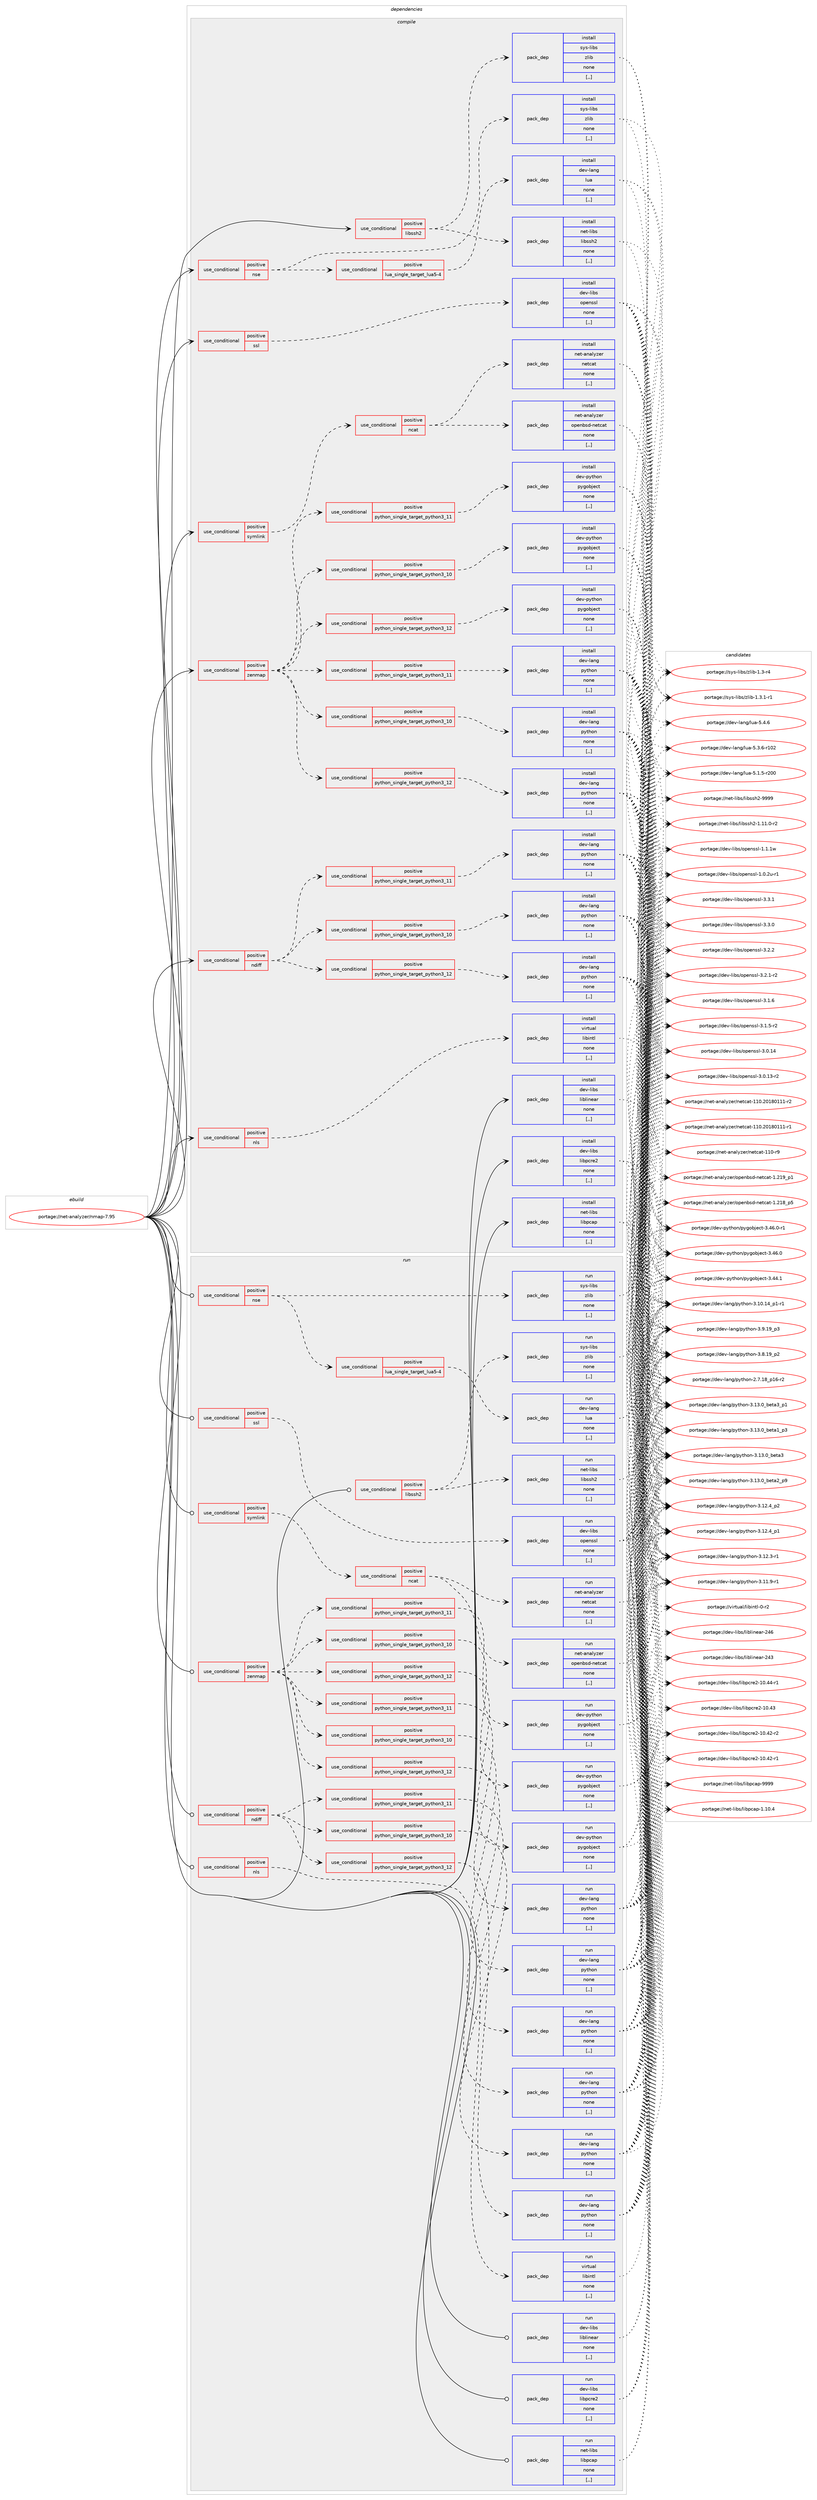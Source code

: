 digraph prolog {

# *************
# Graph options
# *************

newrank=true;
concentrate=true;
compound=true;
graph [rankdir=LR,fontname=Helvetica,fontsize=10,ranksep=1.5];#, ranksep=2.5, nodesep=0.2];
edge  [arrowhead=vee];
node  [fontname=Helvetica,fontsize=10];

# **********
# The ebuild
# **********

subgraph cluster_leftcol {
color=gray;
label=<<i>ebuild</i>>;
id [label="portage://net-analyzer/nmap-7.95", color=red, width=4, href="../net-analyzer/nmap-7.95.svg"];
}

# ****************
# The dependencies
# ****************

subgraph cluster_midcol {
color=gray;
label=<<i>dependencies</i>>;
subgraph cluster_compile {
fillcolor="#eeeeee";
style=filled;
label=<<i>compile</i>>;
subgraph cond87541 {
dependency339281 [label=<<TABLE BORDER="0" CELLBORDER="1" CELLSPACING="0" CELLPADDING="4"><TR><TD ROWSPAN="3" CELLPADDING="10">use_conditional</TD></TR><TR><TD>positive</TD></TR><TR><TD>libssh2</TD></TR></TABLE>>, shape=none, color=red];
subgraph pack249140 {
dependency339282 [label=<<TABLE BORDER="0" CELLBORDER="1" CELLSPACING="0" CELLPADDING="4" WIDTH="220"><TR><TD ROWSPAN="6" CELLPADDING="30">pack_dep</TD></TR><TR><TD WIDTH="110">install</TD></TR><TR><TD>net-libs</TD></TR><TR><TD>libssh2</TD></TR><TR><TD>none</TD></TR><TR><TD>[,,]</TD></TR></TABLE>>, shape=none, color=blue];
}
dependency339281:e -> dependency339282:w [weight=20,style="dashed",arrowhead="vee"];
subgraph pack249141 {
dependency339283 [label=<<TABLE BORDER="0" CELLBORDER="1" CELLSPACING="0" CELLPADDING="4" WIDTH="220"><TR><TD ROWSPAN="6" CELLPADDING="30">pack_dep</TD></TR><TR><TD WIDTH="110">install</TD></TR><TR><TD>sys-libs</TD></TR><TR><TD>zlib</TD></TR><TR><TD>none</TD></TR><TR><TD>[,,]</TD></TR></TABLE>>, shape=none, color=blue];
}
dependency339281:e -> dependency339283:w [weight=20,style="dashed",arrowhead="vee"];
}
id:e -> dependency339281:w [weight=20,style="solid",arrowhead="vee"];
subgraph cond87542 {
dependency339284 [label=<<TABLE BORDER="0" CELLBORDER="1" CELLSPACING="0" CELLPADDING="4"><TR><TD ROWSPAN="3" CELLPADDING="10">use_conditional</TD></TR><TR><TD>positive</TD></TR><TR><TD>ndiff</TD></TR></TABLE>>, shape=none, color=red];
subgraph cond87543 {
dependency339285 [label=<<TABLE BORDER="0" CELLBORDER="1" CELLSPACING="0" CELLPADDING="4"><TR><TD ROWSPAN="3" CELLPADDING="10">use_conditional</TD></TR><TR><TD>positive</TD></TR><TR><TD>python_single_target_python3_10</TD></TR></TABLE>>, shape=none, color=red];
subgraph pack249142 {
dependency339286 [label=<<TABLE BORDER="0" CELLBORDER="1" CELLSPACING="0" CELLPADDING="4" WIDTH="220"><TR><TD ROWSPAN="6" CELLPADDING="30">pack_dep</TD></TR><TR><TD WIDTH="110">install</TD></TR><TR><TD>dev-lang</TD></TR><TR><TD>python</TD></TR><TR><TD>none</TD></TR><TR><TD>[,,]</TD></TR></TABLE>>, shape=none, color=blue];
}
dependency339285:e -> dependency339286:w [weight=20,style="dashed",arrowhead="vee"];
}
dependency339284:e -> dependency339285:w [weight=20,style="dashed",arrowhead="vee"];
subgraph cond87544 {
dependency339287 [label=<<TABLE BORDER="0" CELLBORDER="1" CELLSPACING="0" CELLPADDING="4"><TR><TD ROWSPAN="3" CELLPADDING="10">use_conditional</TD></TR><TR><TD>positive</TD></TR><TR><TD>python_single_target_python3_11</TD></TR></TABLE>>, shape=none, color=red];
subgraph pack249143 {
dependency339288 [label=<<TABLE BORDER="0" CELLBORDER="1" CELLSPACING="0" CELLPADDING="4" WIDTH="220"><TR><TD ROWSPAN="6" CELLPADDING="30">pack_dep</TD></TR><TR><TD WIDTH="110">install</TD></TR><TR><TD>dev-lang</TD></TR><TR><TD>python</TD></TR><TR><TD>none</TD></TR><TR><TD>[,,]</TD></TR></TABLE>>, shape=none, color=blue];
}
dependency339287:e -> dependency339288:w [weight=20,style="dashed",arrowhead="vee"];
}
dependency339284:e -> dependency339287:w [weight=20,style="dashed",arrowhead="vee"];
subgraph cond87545 {
dependency339289 [label=<<TABLE BORDER="0" CELLBORDER="1" CELLSPACING="0" CELLPADDING="4"><TR><TD ROWSPAN="3" CELLPADDING="10">use_conditional</TD></TR><TR><TD>positive</TD></TR><TR><TD>python_single_target_python3_12</TD></TR></TABLE>>, shape=none, color=red];
subgraph pack249144 {
dependency339290 [label=<<TABLE BORDER="0" CELLBORDER="1" CELLSPACING="0" CELLPADDING="4" WIDTH="220"><TR><TD ROWSPAN="6" CELLPADDING="30">pack_dep</TD></TR><TR><TD WIDTH="110">install</TD></TR><TR><TD>dev-lang</TD></TR><TR><TD>python</TD></TR><TR><TD>none</TD></TR><TR><TD>[,,]</TD></TR></TABLE>>, shape=none, color=blue];
}
dependency339289:e -> dependency339290:w [weight=20,style="dashed",arrowhead="vee"];
}
dependency339284:e -> dependency339289:w [weight=20,style="dashed",arrowhead="vee"];
}
id:e -> dependency339284:w [weight=20,style="solid",arrowhead="vee"];
subgraph cond87546 {
dependency339291 [label=<<TABLE BORDER="0" CELLBORDER="1" CELLSPACING="0" CELLPADDING="4"><TR><TD ROWSPAN="3" CELLPADDING="10">use_conditional</TD></TR><TR><TD>positive</TD></TR><TR><TD>nls</TD></TR></TABLE>>, shape=none, color=red];
subgraph pack249145 {
dependency339292 [label=<<TABLE BORDER="0" CELLBORDER="1" CELLSPACING="0" CELLPADDING="4" WIDTH="220"><TR><TD ROWSPAN="6" CELLPADDING="30">pack_dep</TD></TR><TR><TD WIDTH="110">install</TD></TR><TR><TD>virtual</TD></TR><TR><TD>libintl</TD></TR><TR><TD>none</TD></TR><TR><TD>[,,]</TD></TR></TABLE>>, shape=none, color=blue];
}
dependency339291:e -> dependency339292:w [weight=20,style="dashed",arrowhead="vee"];
}
id:e -> dependency339291:w [weight=20,style="solid",arrowhead="vee"];
subgraph cond87547 {
dependency339293 [label=<<TABLE BORDER="0" CELLBORDER="1" CELLSPACING="0" CELLPADDING="4"><TR><TD ROWSPAN="3" CELLPADDING="10">use_conditional</TD></TR><TR><TD>positive</TD></TR><TR><TD>nse</TD></TR></TABLE>>, shape=none, color=red];
subgraph cond87548 {
dependency339294 [label=<<TABLE BORDER="0" CELLBORDER="1" CELLSPACING="0" CELLPADDING="4"><TR><TD ROWSPAN="3" CELLPADDING="10">use_conditional</TD></TR><TR><TD>positive</TD></TR><TR><TD>lua_single_target_lua5-4</TD></TR></TABLE>>, shape=none, color=red];
subgraph pack249146 {
dependency339295 [label=<<TABLE BORDER="0" CELLBORDER="1" CELLSPACING="0" CELLPADDING="4" WIDTH="220"><TR><TD ROWSPAN="6" CELLPADDING="30">pack_dep</TD></TR><TR><TD WIDTH="110">install</TD></TR><TR><TD>dev-lang</TD></TR><TR><TD>lua</TD></TR><TR><TD>none</TD></TR><TR><TD>[,,]</TD></TR></TABLE>>, shape=none, color=blue];
}
dependency339294:e -> dependency339295:w [weight=20,style="dashed",arrowhead="vee"];
}
dependency339293:e -> dependency339294:w [weight=20,style="dashed",arrowhead="vee"];
subgraph pack249147 {
dependency339296 [label=<<TABLE BORDER="0" CELLBORDER="1" CELLSPACING="0" CELLPADDING="4" WIDTH="220"><TR><TD ROWSPAN="6" CELLPADDING="30">pack_dep</TD></TR><TR><TD WIDTH="110">install</TD></TR><TR><TD>sys-libs</TD></TR><TR><TD>zlib</TD></TR><TR><TD>none</TD></TR><TR><TD>[,,]</TD></TR></TABLE>>, shape=none, color=blue];
}
dependency339293:e -> dependency339296:w [weight=20,style="dashed",arrowhead="vee"];
}
id:e -> dependency339293:w [weight=20,style="solid",arrowhead="vee"];
subgraph cond87549 {
dependency339297 [label=<<TABLE BORDER="0" CELLBORDER="1" CELLSPACING="0" CELLPADDING="4"><TR><TD ROWSPAN="3" CELLPADDING="10">use_conditional</TD></TR><TR><TD>positive</TD></TR><TR><TD>ssl</TD></TR></TABLE>>, shape=none, color=red];
subgraph pack249148 {
dependency339298 [label=<<TABLE BORDER="0" CELLBORDER="1" CELLSPACING="0" CELLPADDING="4" WIDTH="220"><TR><TD ROWSPAN="6" CELLPADDING="30">pack_dep</TD></TR><TR><TD WIDTH="110">install</TD></TR><TR><TD>dev-libs</TD></TR><TR><TD>openssl</TD></TR><TR><TD>none</TD></TR><TR><TD>[,,]</TD></TR></TABLE>>, shape=none, color=blue];
}
dependency339297:e -> dependency339298:w [weight=20,style="dashed",arrowhead="vee"];
}
id:e -> dependency339297:w [weight=20,style="solid",arrowhead="vee"];
subgraph cond87550 {
dependency339299 [label=<<TABLE BORDER="0" CELLBORDER="1" CELLSPACING="0" CELLPADDING="4"><TR><TD ROWSPAN="3" CELLPADDING="10">use_conditional</TD></TR><TR><TD>positive</TD></TR><TR><TD>symlink</TD></TR></TABLE>>, shape=none, color=red];
subgraph cond87551 {
dependency339300 [label=<<TABLE BORDER="0" CELLBORDER="1" CELLSPACING="0" CELLPADDING="4"><TR><TD ROWSPAN="3" CELLPADDING="10">use_conditional</TD></TR><TR><TD>positive</TD></TR><TR><TD>ncat</TD></TR></TABLE>>, shape=none, color=red];
subgraph pack249149 {
dependency339301 [label=<<TABLE BORDER="0" CELLBORDER="1" CELLSPACING="0" CELLPADDING="4" WIDTH="220"><TR><TD ROWSPAN="6" CELLPADDING="30">pack_dep</TD></TR><TR><TD WIDTH="110">install</TD></TR><TR><TD>net-analyzer</TD></TR><TR><TD>netcat</TD></TR><TR><TD>none</TD></TR><TR><TD>[,,]</TD></TR></TABLE>>, shape=none, color=blue];
}
dependency339300:e -> dependency339301:w [weight=20,style="dashed",arrowhead="vee"];
subgraph pack249150 {
dependency339302 [label=<<TABLE BORDER="0" CELLBORDER="1" CELLSPACING="0" CELLPADDING="4" WIDTH="220"><TR><TD ROWSPAN="6" CELLPADDING="30">pack_dep</TD></TR><TR><TD WIDTH="110">install</TD></TR><TR><TD>net-analyzer</TD></TR><TR><TD>openbsd-netcat</TD></TR><TR><TD>none</TD></TR><TR><TD>[,,]</TD></TR></TABLE>>, shape=none, color=blue];
}
dependency339300:e -> dependency339302:w [weight=20,style="dashed",arrowhead="vee"];
}
dependency339299:e -> dependency339300:w [weight=20,style="dashed",arrowhead="vee"];
}
id:e -> dependency339299:w [weight=20,style="solid",arrowhead="vee"];
subgraph cond87552 {
dependency339303 [label=<<TABLE BORDER="0" CELLBORDER="1" CELLSPACING="0" CELLPADDING="4"><TR><TD ROWSPAN="3" CELLPADDING="10">use_conditional</TD></TR><TR><TD>positive</TD></TR><TR><TD>zenmap</TD></TR></TABLE>>, shape=none, color=red];
subgraph cond87553 {
dependency339304 [label=<<TABLE BORDER="0" CELLBORDER="1" CELLSPACING="0" CELLPADDING="4"><TR><TD ROWSPAN="3" CELLPADDING="10">use_conditional</TD></TR><TR><TD>positive</TD></TR><TR><TD>python_single_target_python3_10</TD></TR></TABLE>>, shape=none, color=red];
subgraph pack249151 {
dependency339305 [label=<<TABLE BORDER="0" CELLBORDER="1" CELLSPACING="0" CELLPADDING="4" WIDTH="220"><TR><TD ROWSPAN="6" CELLPADDING="30">pack_dep</TD></TR><TR><TD WIDTH="110">install</TD></TR><TR><TD>dev-lang</TD></TR><TR><TD>python</TD></TR><TR><TD>none</TD></TR><TR><TD>[,,]</TD></TR></TABLE>>, shape=none, color=blue];
}
dependency339304:e -> dependency339305:w [weight=20,style="dashed",arrowhead="vee"];
}
dependency339303:e -> dependency339304:w [weight=20,style="dashed",arrowhead="vee"];
subgraph cond87554 {
dependency339306 [label=<<TABLE BORDER="0" CELLBORDER="1" CELLSPACING="0" CELLPADDING="4"><TR><TD ROWSPAN="3" CELLPADDING="10">use_conditional</TD></TR><TR><TD>positive</TD></TR><TR><TD>python_single_target_python3_11</TD></TR></TABLE>>, shape=none, color=red];
subgraph pack249152 {
dependency339307 [label=<<TABLE BORDER="0" CELLBORDER="1" CELLSPACING="0" CELLPADDING="4" WIDTH="220"><TR><TD ROWSPAN="6" CELLPADDING="30">pack_dep</TD></TR><TR><TD WIDTH="110">install</TD></TR><TR><TD>dev-lang</TD></TR><TR><TD>python</TD></TR><TR><TD>none</TD></TR><TR><TD>[,,]</TD></TR></TABLE>>, shape=none, color=blue];
}
dependency339306:e -> dependency339307:w [weight=20,style="dashed",arrowhead="vee"];
}
dependency339303:e -> dependency339306:w [weight=20,style="dashed",arrowhead="vee"];
subgraph cond87555 {
dependency339308 [label=<<TABLE BORDER="0" CELLBORDER="1" CELLSPACING="0" CELLPADDING="4"><TR><TD ROWSPAN="3" CELLPADDING="10">use_conditional</TD></TR><TR><TD>positive</TD></TR><TR><TD>python_single_target_python3_12</TD></TR></TABLE>>, shape=none, color=red];
subgraph pack249153 {
dependency339309 [label=<<TABLE BORDER="0" CELLBORDER="1" CELLSPACING="0" CELLPADDING="4" WIDTH="220"><TR><TD ROWSPAN="6" CELLPADDING="30">pack_dep</TD></TR><TR><TD WIDTH="110">install</TD></TR><TR><TD>dev-lang</TD></TR><TR><TD>python</TD></TR><TR><TD>none</TD></TR><TR><TD>[,,]</TD></TR></TABLE>>, shape=none, color=blue];
}
dependency339308:e -> dependency339309:w [weight=20,style="dashed",arrowhead="vee"];
}
dependency339303:e -> dependency339308:w [weight=20,style="dashed",arrowhead="vee"];
subgraph cond87556 {
dependency339310 [label=<<TABLE BORDER="0" CELLBORDER="1" CELLSPACING="0" CELLPADDING="4"><TR><TD ROWSPAN="3" CELLPADDING="10">use_conditional</TD></TR><TR><TD>positive</TD></TR><TR><TD>python_single_target_python3_10</TD></TR></TABLE>>, shape=none, color=red];
subgraph pack249154 {
dependency339311 [label=<<TABLE BORDER="0" CELLBORDER="1" CELLSPACING="0" CELLPADDING="4" WIDTH="220"><TR><TD ROWSPAN="6" CELLPADDING="30">pack_dep</TD></TR><TR><TD WIDTH="110">install</TD></TR><TR><TD>dev-python</TD></TR><TR><TD>pygobject</TD></TR><TR><TD>none</TD></TR><TR><TD>[,,]</TD></TR></TABLE>>, shape=none, color=blue];
}
dependency339310:e -> dependency339311:w [weight=20,style="dashed",arrowhead="vee"];
}
dependency339303:e -> dependency339310:w [weight=20,style="dashed",arrowhead="vee"];
subgraph cond87557 {
dependency339312 [label=<<TABLE BORDER="0" CELLBORDER="1" CELLSPACING="0" CELLPADDING="4"><TR><TD ROWSPAN="3" CELLPADDING="10">use_conditional</TD></TR><TR><TD>positive</TD></TR><TR><TD>python_single_target_python3_11</TD></TR></TABLE>>, shape=none, color=red];
subgraph pack249155 {
dependency339313 [label=<<TABLE BORDER="0" CELLBORDER="1" CELLSPACING="0" CELLPADDING="4" WIDTH="220"><TR><TD ROWSPAN="6" CELLPADDING="30">pack_dep</TD></TR><TR><TD WIDTH="110">install</TD></TR><TR><TD>dev-python</TD></TR><TR><TD>pygobject</TD></TR><TR><TD>none</TD></TR><TR><TD>[,,]</TD></TR></TABLE>>, shape=none, color=blue];
}
dependency339312:e -> dependency339313:w [weight=20,style="dashed",arrowhead="vee"];
}
dependency339303:e -> dependency339312:w [weight=20,style="dashed",arrowhead="vee"];
subgraph cond87558 {
dependency339314 [label=<<TABLE BORDER="0" CELLBORDER="1" CELLSPACING="0" CELLPADDING="4"><TR><TD ROWSPAN="3" CELLPADDING="10">use_conditional</TD></TR><TR><TD>positive</TD></TR><TR><TD>python_single_target_python3_12</TD></TR></TABLE>>, shape=none, color=red];
subgraph pack249156 {
dependency339315 [label=<<TABLE BORDER="0" CELLBORDER="1" CELLSPACING="0" CELLPADDING="4" WIDTH="220"><TR><TD ROWSPAN="6" CELLPADDING="30">pack_dep</TD></TR><TR><TD WIDTH="110">install</TD></TR><TR><TD>dev-python</TD></TR><TR><TD>pygobject</TD></TR><TR><TD>none</TD></TR><TR><TD>[,,]</TD></TR></TABLE>>, shape=none, color=blue];
}
dependency339314:e -> dependency339315:w [weight=20,style="dashed",arrowhead="vee"];
}
dependency339303:e -> dependency339314:w [weight=20,style="dashed",arrowhead="vee"];
}
id:e -> dependency339303:w [weight=20,style="solid",arrowhead="vee"];
subgraph pack249157 {
dependency339316 [label=<<TABLE BORDER="0" CELLBORDER="1" CELLSPACING="0" CELLPADDING="4" WIDTH="220"><TR><TD ROWSPAN="6" CELLPADDING="30">pack_dep</TD></TR><TR><TD WIDTH="110">install</TD></TR><TR><TD>dev-libs</TD></TR><TR><TD>liblinear</TD></TR><TR><TD>none</TD></TR><TR><TD>[,,]</TD></TR></TABLE>>, shape=none, color=blue];
}
id:e -> dependency339316:w [weight=20,style="solid",arrowhead="vee"];
subgraph pack249158 {
dependency339317 [label=<<TABLE BORDER="0" CELLBORDER="1" CELLSPACING="0" CELLPADDING="4" WIDTH="220"><TR><TD ROWSPAN="6" CELLPADDING="30">pack_dep</TD></TR><TR><TD WIDTH="110">install</TD></TR><TR><TD>dev-libs</TD></TR><TR><TD>libpcre2</TD></TR><TR><TD>none</TD></TR><TR><TD>[,,]</TD></TR></TABLE>>, shape=none, color=blue];
}
id:e -> dependency339317:w [weight=20,style="solid",arrowhead="vee"];
subgraph pack249159 {
dependency339318 [label=<<TABLE BORDER="0" CELLBORDER="1" CELLSPACING="0" CELLPADDING="4" WIDTH="220"><TR><TD ROWSPAN="6" CELLPADDING="30">pack_dep</TD></TR><TR><TD WIDTH="110">install</TD></TR><TR><TD>net-libs</TD></TR><TR><TD>libpcap</TD></TR><TR><TD>none</TD></TR><TR><TD>[,,]</TD></TR></TABLE>>, shape=none, color=blue];
}
id:e -> dependency339318:w [weight=20,style="solid",arrowhead="vee"];
}
subgraph cluster_compileandrun {
fillcolor="#eeeeee";
style=filled;
label=<<i>compile and run</i>>;
}
subgraph cluster_run {
fillcolor="#eeeeee";
style=filled;
label=<<i>run</i>>;
subgraph cond87559 {
dependency339319 [label=<<TABLE BORDER="0" CELLBORDER="1" CELLSPACING="0" CELLPADDING="4"><TR><TD ROWSPAN="3" CELLPADDING="10">use_conditional</TD></TR><TR><TD>positive</TD></TR><TR><TD>libssh2</TD></TR></TABLE>>, shape=none, color=red];
subgraph pack249160 {
dependency339320 [label=<<TABLE BORDER="0" CELLBORDER="1" CELLSPACING="0" CELLPADDING="4" WIDTH="220"><TR><TD ROWSPAN="6" CELLPADDING="30">pack_dep</TD></TR><TR><TD WIDTH="110">run</TD></TR><TR><TD>net-libs</TD></TR><TR><TD>libssh2</TD></TR><TR><TD>none</TD></TR><TR><TD>[,,]</TD></TR></TABLE>>, shape=none, color=blue];
}
dependency339319:e -> dependency339320:w [weight=20,style="dashed",arrowhead="vee"];
subgraph pack249161 {
dependency339321 [label=<<TABLE BORDER="0" CELLBORDER="1" CELLSPACING="0" CELLPADDING="4" WIDTH="220"><TR><TD ROWSPAN="6" CELLPADDING="30">pack_dep</TD></TR><TR><TD WIDTH="110">run</TD></TR><TR><TD>sys-libs</TD></TR><TR><TD>zlib</TD></TR><TR><TD>none</TD></TR><TR><TD>[,,]</TD></TR></TABLE>>, shape=none, color=blue];
}
dependency339319:e -> dependency339321:w [weight=20,style="dashed",arrowhead="vee"];
}
id:e -> dependency339319:w [weight=20,style="solid",arrowhead="odot"];
subgraph cond87560 {
dependency339322 [label=<<TABLE BORDER="0" CELLBORDER="1" CELLSPACING="0" CELLPADDING="4"><TR><TD ROWSPAN="3" CELLPADDING="10">use_conditional</TD></TR><TR><TD>positive</TD></TR><TR><TD>ndiff</TD></TR></TABLE>>, shape=none, color=red];
subgraph cond87561 {
dependency339323 [label=<<TABLE BORDER="0" CELLBORDER="1" CELLSPACING="0" CELLPADDING="4"><TR><TD ROWSPAN="3" CELLPADDING="10">use_conditional</TD></TR><TR><TD>positive</TD></TR><TR><TD>python_single_target_python3_10</TD></TR></TABLE>>, shape=none, color=red];
subgraph pack249162 {
dependency339324 [label=<<TABLE BORDER="0" CELLBORDER="1" CELLSPACING="0" CELLPADDING="4" WIDTH="220"><TR><TD ROWSPAN="6" CELLPADDING="30">pack_dep</TD></TR><TR><TD WIDTH="110">run</TD></TR><TR><TD>dev-lang</TD></TR><TR><TD>python</TD></TR><TR><TD>none</TD></TR><TR><TD>[,,]</TD></TR></TABLE>>, shape=none, color=blue];
}
dependency339323:e -> dependency339324:w [weight=20,style="dashed",arrowhead="vee"];
}
dependency339322:e -> dependency339323:w [weight=20,style="dashed",arrowhead="vee"];
subgraph cond87562 {
dependency339325 [label=<<TABLE BORDER="0" CELLBORDER="1" CELLSPACING="0" CELLPADDING="4"><TR><TD ROWSPAN="3" CELLPADDING="10">use_conditional</TD></TR><TR><TD>positive</TD></TR><TR><TD>python_single_target_python3_11</TD></TR></TABLE>>, shape=none, color=red];
subgraph pack249163 {
dependency339326 [label=<<TABLE BORDER="0" CELLBORDER="1" CELLSPACING="0" CELLPADDING="4" WIDTH="220"><TR><TD ROWSPAN="6" CELLPADDING="30">pack_dep</TD></TR><TR><TD WIDTH="110">run</TD></TR><TR><TD>dev-lang</TD></TR><TR><TD>python</TD></TR><TR><TD>none</TD></TR><TR><TD>[,,]</TD></TR></TABLE>>, shape=none, color=blue];
}
dependency339325:e -> dependency339326:w [weight=20,style="dashed",arrowhead="vee"];
}
dependency339322:e -> dependency339325:w [weight=20,style="dashed",arrowhead="vee"];
subgraph cond87563 {
dependency339327 [label=<<TABLE BORDER="0" CELLBORDER="1" CELLSPACING="0" CELLPADDING="4"><TR><TD ROWSPAN="3" CELLPADDING="10">use_conditional</TD></TR><TR><TD>positive</TD></TR><TR><TD>python_single_target_python3_12</TD></TR></TABLE>>, shape=none, color=red];
subgraph pack249164 {
dependency339328 [label=<<TABLE BORDER="0" CELLBORDER="1" CELLSPACING="0" CELLPADDING="4" WIDTH="220"><TR><TD ROWSPAN="6" CELLPADDING="30">pack_dep</TD></TR><TR><TD WIDTH="110">run</TD></TR><TR><TD>dev-lang</TD></TR><TR><TD>python</TD></TR><TR><TD>none</TD></TR><TR><TD>[,,]</TD></TR></TABLE>>, shape=none, color=blue];
}
dependency339327:e -> dependency339328:w [weight=20,style="dashed",arrowhead="vee"];
}
dependency339322:e -> dependency339327:w [weight=20,style="dashed",arrowhead="vee"];
}
id:e -> dependency339322:w [weight=20,style="solid",arrowhead="odot"];
subgraph cond87564 {
dependency339329 [label=<<TABLE BORDER="0" CELLBORDER="1" CELLSPACING="0" CELLPADDING="4"><TR><TD ROWSPAN="3" CELLPADDING="10">use_conditional</TD></TR><TR><TD>positive</TD></TR><TR><TD>nls</TD></TR></TABLE>>, shape=none, color=red];
subgraph pack249165 {
dependency339330 [label=<<TABLE BORDER="0" CELLBORDER="1" CELLSPACING="0" CELLPADDING="4" WIDTH="220"><TR><TD ROWSPAN="6" CELLPADDING="30">pack_dep</TD></TR><TR><TD WIDTH="110">run</TD></TR><TR><TD>virtual</TD></TR><TR><TD>libintl</TD></TR><TR><TD>none</TD></TR><TR><TD>[,,]</TD></TR></TABLE>>, shape=none, color=blue];
}
dependency339329:e -> dependency339330:w [weight=20,style="dashed",arrowhead="vee"];
}
id:e -> dependency339329:w [weight=20,style="solid",arrowhead="odot"];
subgraph cond87565 {
dependency339331 [label=<<TABLE BORDER="0" CELLBORDER="1" CELLSPACING="0" CELLPADDING="4"><TR><TD ROWSPAN="3" CELLPADDING="10">use_conditional</TD></TR><TR><TD>positive</TD></TR><TR><TD>nse</TD></TR></TABLE>>, shape=none, color=red];
subgraph cond87566 {
dependency339332 [label=<<TABLE BORDER="0" CELLBORDER="1" CELLSPACING="0" CELLPADDING="4"><TR><TD ROWSPAN="3" CELLPADDING="10">use_conditional</TD></TR><TR><TD>positive</TD></TR><TR><TD>lua_single_target_lua5-4</TD></TR></TABLE>>, shape=none, color=red];
subgraph pack249166 {
dependency339333 [label=<<TABLE BORDER="0" CELLBORDER="1" CELLSPACING="0" CELLPADDING="4" WIDTH="220"><TR><TD ROWSPAN="6" CELLPADDING="30">pack_dep</TD></TR><TR><TD WIDTH="110">run</TD></TR><TR><TD>dev-lang</TD></TR><TR><TD>lua</TD></TR><TR><TD>none</TD></TR><TR><TD>[,,]</TD></TR></TABLE>>, shape=none, color=blue];
}
dependency339332:e -> dependency339333:w [weight=20,style="dashed",arrowhead="vee"];
}
dependency339331:e -> dependency339332:w [weight=20,style="dashed",arrowhead="vee"];
subgraph pack249167 {
dependency339334 [label=<<TABLE BORDER="0" CELLBORDER="1" CELLSPACING="0" CELLPADDING="4" WIDTH="220"><TR><TD ROWSPAN="6" CELLPADDING="30">pack_dep</TD></TR><TR><TD WIDTH="110">run</TD></TR><TR><TD>sys-libs</TD></TR><TR><TD>zlib</TD></TR><TR><TD>none</TD></TR><TR><TD>[,,]</TD></TR></TABLE>>, shape=none, color=blue];
}
dependency339331:e -> dependency339334:w [weight=20,style="dashed",arrowhead="vee"];
}
id:e -> dependency339331:w [weight=20,style="solid",arrowhead="odot"];
subgraph cond87567 {
dependency339335 [label=<<TABLE BORDER="0" CELLBORDER="1" CELLSPACING="0" CELLPADDING="4"><TR><TD ROWSPAN="3" CELLPADDING="10">use_conditional</TD></TR><TR><TD>positive</TD></TR><TR><TD>ssl</TD></TR></TABLE>>, shape=none, color=red];
subgraph pack249168 {
dependency339336 [label=<<TABLE BORDER="0" CELLBORDER="1" CELLSPACING="0" CELLPADDING="4" WIDTH="220"><TR><TD ROWSPAN="6" CELLPADDING="30">pack_dep</TD></TR><TR><TD WIDTH="110">run</TD></TR><TR><TD>dev-libs</TD></TR><TR><TD>openssl</TD></TR><TR><TD>none</TD></TR><TR><TD>[,,]</TD></TR></TABLE>>, shape=none, color=blue];
}
dependency339335:e -> dependency339336:w [weight=20,style="dashed",arrowhead="vee"];
}
id:e -> dependency339335:w [weight=20,style="solid",arrowhead="odot"];
subgraph cond87568 {
dependency339337 [label=<<TABLE BORDER="0" CELLBORDER="1" CELLSPACING="0" CELLPADDING="4"><TR><TD ROWSPAN="3" CELLPADDING="10">use_conditional</TD></TR><TR><TD>positive</TD></TR><TR><TD>symlink</TD></TR></TABLE>>, shape=none, color=red];
subgraph cond87569 {
dependency339338 [label=<<TABLE BORDER="0" CELLBORDER="1" CELLSPACING="0" CELLPADDING="4"><TR><TD ROWSPAN="3" CELLPADDING="10">use_conditional</TD></TR><TR><TD>positive</TD></TR><TR><TD>ncat</TD></TR></TABLE>>, shape=none, color=red];
subgraph pack249169 {
dependency339339 [label=<<TABLE BORDER="0" CELLBORDER="1" CELLSPACING="0" CELLPADDING="4" WIDTH="220"><TR><TD ROWSPAN="6" CELLPADDING="30">pack_dep</TD></TR><TR><TD WIDTH="110">run</TD></TR><TR><TD>net-analyzer</TD></TR><TR><TD>netcat</TD></TR><TR><TD>none</TD></TR><TR><TD>[,,]</TD></TR></TABLE>>, shape=none, color=blue];
}
dependency339338:e -> dependency339339:w [weight=20,style="dashed",arrowhead="vee"];
subgraph pack249170 {
dependency339340 [label=<<TABLE BORDER="0" CELLBORDER="1" CELLSPACING="0" CELLPADDING="4" WIDTH="220"><TR><TD ROWSPAN="6" CELLPADDING="30">pack_dep</TD></TR><TR><TD WIDTH="110">run</TD></TR><TR><TD>net-analyzer</TD></TR><TR><TD>openbsd-netcat</TD></TR><TR><TD>none</TD></TR><TR><TD>[,,]</TD></TR></TABLE>>, shape=none, color=blue];
}
dependency339338:e -> dependency339340:w [weight=20,style="dashed",arrowhead="vee"];
}
dependency339337:e -> dependency339338:w [weight=20,style="dashed",arrowhead="vee"];
}
id:e -> dependency339337:w [weight=20,style="solid",arrowhead="odot"];
subgraph cond87570 {
dependency339341 [label=<<TABLE BORDER="0" CELLBORDER="1" CELLSPACING="0" CELLPADDING="4"><TR><TD ROWSPAN="3" CELLPADDING="10">use_conditional</TD></TR><TR><TD>positive</TD></TR><TR><TD>zenmap</TD></TR></TABLE>>, shape=none, color=red];
subgraph cond87571 {
dependency339342 [label=<<TABLE BORDER="0" CELLBORDER="1" CELLSPACING="0" CELLPADDING="4"><TR><TD ROWSPAN="3" CELLPADDING="10">use_conditional</TD></TR><TR><TD>positive</TD></TR><TR><TD>python_single_target_python3_10</TD></TR></TABLE>>, shape=none, color=red];
subgraph pack249171 {
dependency339343 [label=<<TABLE BORDER="0" CELLBORDER="1" CELLSPACING="0" CELLPADDING="4" WIDTH="220"><TR><TD ROWSPAN="6" CELLPADDING="30">pack_dep</TD></TR><TR><TD WIDTH="110">run</TD></TR><TR><TD>dev-lang</TD></TR><TR><TD>python</TD></TR><TR><TD>none</TD></TR><TR><TD>[,,]</TD></TR></TABLE>>, shape=none, color=blue];
}
dependency339342:e -> dependency339343:w [weight=20,style="dashed",arrowhead="vee"];
}
dependency339341:e -> dependency339342:w [weight=20,style="dashed",arrowhead="vee"];
subgraph cond87572 {
dependency339344 [label=<<TABLE BORDER="0" CELLBORDER="1" CELLSPACING="0" CELLPADDING="4"><TR><TD ROWSPAN="3" CELLPADDING="10">use_conditional</TD></TR><TR><TD>positive</TD></TR><TR><TD>python_single_target_python3_11</TD></TR></TABLE>>, shape=none, color=red];
subgraph pack249172 {
dependency339345 [label=<<TABLE BORDER="0" CELLBORDER="1" CELLSPACING="0" CELLPADDING="4" WIDTH="220"><TR><TD ROWSPAN="6" CELLPADDING="30">pack_dep</TD></TR><TR><TD WIDTH="110">run</TD></TR><TR><TD>dev-lang</TD></TR><TR><TD>python</TD></TR><TR><TD>none</TD></TR><TR><TD>[,,]</TD></TR></TABLE>>, shape=none, color=blue];
}
dependency339344:e -> dependency339345:w [weight=20,style="dashed",arrowhead="vee"];
}
dependency339341:e -> dependency339344:w [weight=20,style="dashed",arrowhead="vee"];
subgraph cond87573 {
dependency339346 [label=<<TABLE BORDER="0" CELLBORDER="1" CELLSPACING="0" CELLPADDING="4"><TR><TD ROWSPAN="3" CELLPADDING="10">use_conditional</TD></TR><TR><TD>positive</TD></TR><TR><TD>python_single_target_python3_12</TD></TR></TABLE>>, shape=none, color=red];
subgraph pack249173 {
dependency339347 [label=<<TABLE BORDER="0" CELLBORDER="1" CELLSPACING="0" CELLPADDING="4" WIDTH="220"><TR><TD ROWSPAN="6" CELLPADDING="30">pack_dep</TD></TR><TR><TD WIDTH="110">run</TD></TR><TR><TD>dev-lang</TD></TR><TR><TD>python</TD></TR><TR><TD>none</TD></TR><TR><TD>[,,]</TD></TR></TABLE>>, shape=none, color=blue];
}
dependency339346:e -> dependency339347:w [weight=20,style="dashed",arrowhead="vee"];
}
dependency339341:e -> dependency339346:w [weight=20,style="dashed",arrowhead="vee"];
subgraph cond87574 {
dependency339348 [label=<<TABLE BORDER="0" CELLBORDER="1" CELLSPACING="0" CELLPADDING="4"><TR><TD ROWSPAN="3" CELLPADDING="10">use_conditional</TD></TR><TR><TD>positive</TD></TR><TR><TD>python_single_target_python3_10</TD></TR></TABLE>>, shape=none, color=red];
subgraph pack249174 {
dependency339349 [label=<<TABLE BORDER="0" CELLBORDER="1" CELLSPACING="0" CELLPADDING="4" WIDTH="220"><TR><TD ROWSPAN="6" CELLPADDING="30">pack_dep</TD></TR><TR><TD WIDTH="110">run</TD></TR><TR><TD>dev-python</TD></TR><TR><TD>pygobject</TD></TR><TR><TD>none</TD></TR><TR><TD>[,,]</TD></TR></TABLE>>, shape=none, color=blue];
}
dependency339348:e -> dependency339349:w [weight=20,style="dashed",arrowhead="vee"];
}
dependency339341:e -> dependency339348:w [weight=20,style="dashed",arrowhead="vee"];
subgraph cond87575 {
dependency339350 [label=<<TABLE BORDER="0" CELLBORDER="1" CELLSPACING="0" CELLPADDING="4"><TR><TD ROWSPAN="3" CELLPADDING="10">use_conditional</TD></TR><TR><TD>positive</TD></TR><TR><TD>python_single_target_python3_11</TD></TR></TABLE>>, shape=none, color=red];
subgraph pack249175 {
dependency339351 [label=<<TABLE BORDER="0" CELLBORDER="1" CELLSPACING="0" CELLPADDING="4" WIDTH="220"><TR><TD ROWSPAN="6" CELLPADDING="30">pack_dep</TD></TR><TR><TD WIDTH="110">run</TD></TR><TR><TD>dev-python</TD></TR><TR><TD>pygobject</TD></TR><TR><TD>none</TD></TR><TR><TD>[,,]</TD></TR></TABLE>>, shape=none, color=blue];
}
dependency339350:e -> dependency339351:w [weight=20,style="dashed",arrowhead="vee"];
}
dependency339341:e -> dependency339350:w [weight=20,style="dashed",arrowhead="vee"];
subgraph cond87576 {
dependency339352 [label=<<TABLE BORDER="0" CELLBORDER="1" CELLSPACING="0" CELLPADDING="4"><TR><TD ROWSPAN="3" CELLPADDING="10">use_conditional</TD></TR><TR><TD>positive</TD></TR><TR><TD>python_single_target_python3_12</TD></TR></TABLE>>, shape=none, color=red];
subgraph pack249176 {
dependency339353 [label=<<TABLE BORDER="0" CELLBORDER="1" CELLSPACING="0" CELLPADDING="4" WIDTH="220"><TR><TD ROWSPAN="6" CELLPADDING="30">pack_dep</TD></TR><TR><TD WIDTH="110">run</TD></TR><TR><TD>dev-python</TD></TR><TR><TD>pygobject</TD></TR><TR><TD>none</TD></TR><TR><TD>[,,]</TD></TR></TABLE>>, shape=none, color=blue];
}
dependency339352:e -> dependency339353:w [weight=20,style="dashed",arrowhead="vee"];
}
dependency339341:e -> dependency339352:w [weight=20,style="dashed",arrowhead="vee"];
}
id:e -> dependency339341:w [weight=20,style="solid",arrowhead="odot"];
subgraph pack249177 {
dependency339354 [label=<<TABLE BORDER="0" CELLBORDER="1" CELLSPACING="0" CELLPADDING="4" WIDTH="220"><TR><TD ROWSPAN="6" CELLPADDING="30">pack_dep</TD></TR><TR><TD WIDTH="110">run</TD></TR><TR><TD>dev-libs</TD></TR><TR><TD>liblinear</TD></TR><TR><TD>none</TD></TR><TR><TD>[,,]</TD></TR></TABLE>>, shape=none, color=blue];
}
id:e -> dependency339354:w [weight=20,style="solid",arrowhead="odot"];
subgraph pack249178 {
dependency339355 [label=<<TABLE BORDER="0" CELLBORDER="1" CELLSPACING="0" CELLPADDING="4" WIDTH="220"><TR><TD ROWSPAN="6" CELLPADDING="30">pack_dep</TD></TR><TR><TD WIDTH="110">run</TD></TR><TR><TD>dev-libs</TD></TR><TR><TD>libpcre2</TD></TR><TR><TD>none</TD></TR><TR><TD>[,,]</TD></TR></TABLE>>, shape=none, color=blue];
}
id:e -> dependency339355:w [weight=20,style="solid",arrowhead="odot"];
subgraph pack249179 {
dependency339356 [label=<<TABLE BORDER="0" CELLBORDER="1" CELLSPACING="0" CELLPADDING="4" WIDTH="220"><TR><TD ROWSPAN="6" CELLPADDING="30">pack_dep</TD></TR><TR><TD WIDTH="110">run</TD></TR><TR><TD>net-libs</TD></TR><TR><TD>libpcap</TD></TR><TR><TD>none</TD></TR><TR><TD>[,,]</TD></TR></TABLE>>, shape=none, color=blue];
}
id:e -> dependency339356:w [weight=20,style="solid",arrowhead="odot"];
}
}

# **************
# The candidates
# **************

subgraph cluster_choices {
rank=same;
color=gray;
label=<<i>candidates</i>>;

subgraph choice249140 {
color=black;
nodesep=1;
choice11010111645108105981154710810598115115104504557575757 [label="portage://net-libs/libssh2-9999", color=red, width=4,href="../net-libs/libssh2-9999.svg"];
choice1101011164510810598115471081059811511510450454946494946484511450 [label="portage://net-libs/libssh2-1.11.0-r2", color=red, width=4,href="../net-libs/libssh2-1.11.0-r2.svg"];
dependency339282:e -> choice11010111645108105981154710810598115115104504557575757:w [style=dotted,weight="100"];
dependency339282:e -> choice1101011164510810598115471081059811511510450454946494946484511450:w [style=dotted,weight="100"];
}
subgraph choice249141 {
color=black;
nodesep=1;
choice115121115451081059811547122108105984549465146494511449 [label="portage://sys-libs/zlib-1.3.1-r1", color=red, width=4,href="../sys-libs/zlib-1.3.1-r1.svg"];
choice11512111545108105981154712210810598454946514511452 [label="portage://sys-libs/zlib-1.3-r4", color=red, width=4,href="../sys-libs/zlib-1.3-r4.svg"];
dependency339283:e -> choice115121115451081059811547122108105984549465146494511449:w [style=dotted,weight="100"];
dependency339283:e -> choice11512111545108105981154712210810598454946514511452:w [style=dotted,weight="100"];
}
subgraph choice249142 {
color=black;
nodesep=1;
choice10010111845108971101034711212111610411111045514649514648959810111697519511249 [label="portage://dev-lang/python-3.13.0_beta3_p1", color=red, width=4,href="../dev-lang/python-3.13.0_beta3_p1.svg"];
choice1001011184510897110103471121211161041111104551464951464895981011169751 [label="portage://dev-lang/python-3.13.0_beta3", color=red, width=4,href="../dev-lang/python-3.13.0_beta3.svg"];
choice10010111845108971101034711212111610411111045514649514648959810111697509511257 [label="portage://dev-lang/python-3.13.0_beta2_p9", color=red, width=4,href="../dev-lang/python-3.13.0_beta2_p9.svg"];
choice10010111845108971101034711212111610411111045514649514648959810111697499511251 [label="portage://dev-lang/python-3.13.0_beta1_p3", color=red, width=4,href="../dev-lang/python-3.13.0_beta1_p3.svg"];
choice100101118451089711010347112121116104111110455146495046529511250 [label="portage://dev-lang/python-3.12.4_p2", color=red, width=4,href="../dev-lang/python-3.12.4_p2.svg"];
choice100101118451089711010347112121116104111110455146495046529511249 [label="portage://dev-lang/python-3.12.4_p1", color=red, width=4,href="../dev-lang/python-3.12.4_p1.svg"];
choice100101118451089711010347112121116104111110455146495046514511449 [label="portage://dev-lang/python-3.12.3-r1", color=red, width=4,href="../dev-lang/python-3.12.3-r1.svg"];
choice100101118451089711010347112121116104111110455146494946574511449 [label="portage://dev-lang/python-3.11.9-r1", color=red, width=4,href="../dev-lang/python-3.11.9-r1.svg"];
choice100101118451089711010347112121116104111110455146494846495295112494511449 [label="portage://dev-lang/python-3.10.14_p1-r1", color=red, width=4,href="../dev-lang/python-3.10.14_p1-r1.svg"];
choice100101118451089711010347112121116104111110455146574649579511251 [label="portage://dev-lang/python-3.9.19_p3", color=red, width=4,href="../dev-lang/python-3.9.19_p3.svg"];
choice100101118451089711010347112121116104111110455146564649579511250 [label="portage://dev-lang/python-3.8.19_p2", color=red, width=4,href="../dev-lang/python-3.8.19_p2.svg"];
choice100101118451089711010347112121116104111110455046554649569511249544511450 [label="portage://dev-lang/python-2.7.18_p16-r2", color=red, width=4,href="../dev-lang/python-2.7.18_p16-r2.svg"];
dependency339286:e -> choice10010111845108971101034711212111610411111045514649514648959810111697519511249:w [style=dotted,weight="100"];
dependency339286:e -> choice1001011184510897110103471121211161041111104551464951464895981011169751:w [style=dotted,weight="100"];
dependency339286:e -> choice10010111845108971101034711212111610411111045514649514648959810111697509511257:w [style=dotted,weight="100"];
dependency339286:e -> choice10010111845108971101034711212111610411111045514649514648959810111697499511251:w [style=dotted,weight="100"];
dependency339286:e -> choice100101118451089711010347112121116104111110455146495046529511250:w [style=dotted,weight="100"];
dependency339286:e -> choice100101118451089711010347112121116104111110455146495046529511249:w [style=dotted,weight="100"];
dependency339286:e -> choice100101118451089711010347112121116104111110455146495046514511449:w [style=dotted,weight="100"];
dependency339286:e -> choice100101118451089711010347112121116104111110455146494946574511449:w [style=dotted,weight="100"];
dependency339286:e -> choice100101118451089711010347112121116104111110455146494846495295112494511449:w [style=dotted,weight="100"];
dependency339286:e -> choice100101118451089711010347112121116104111110455146574649579511251:w [style=dotted,weight="100"];
dependency339286:e -> choice100101118451089711010347112121116104111110455146564649579511250:w [style=dotted,weight="100"];
dependency339286:e -> choice100101118451089711010347112121116104111110455046554649569511249544511450:w [style=dotted,weight="100"];
}
subgraph choice249143 {
color=black;
nodesep=1;
choice10010111845108971101034711212111610411111045514649514648959810111697519511249 [label="portage://dev-lang/python-3.13.0_beta3_p1", color=red, width=4,href="../dev-lang/python-3.13.0_beta3_p1.svg"];
choice1001011184510897110103471121211161041111104551464951464895981011169751 [label="portage://dev-lang/python-3.13.0_beta3", color=red, width=4,href="../dev-lang/python-3.13.0_beta3.svg"];
choice10010111845108971101034711212111610411111045514649514648959810111697509511257 [label="portage://dev-lang/python-3.13.0_beta2_p9", color=red, width=4,href="../dev-lang/python-3.13.0_beta2_p9.svg"];
choice10010111845108971101034711212111610411111045514649514648959810111697499511251 [label="portage://dev-lang/python-3.13.0_beta1_p3", color=red, width=4,href="../dev-lang/python-3.13.0_beta1_p3.svg"];
choice100101118451089711010347112121116104111110455146495046529511250 [label="portage://dev-lang/python-3.12.4_p2", color=red, width=4,href="../dev-lang/python-3.12.4_p2.svg"];
choice100101118451089711010347112121116104111110455146495046529511249 [label="portage://dev-lang/python-3.12.4_p1", color=red, width=4,href="../dev-lang/python-3.12.4_p1.svg"];
choice100101118451089711010347112121116104111110455146495046514511449 [label="portage://dev-lang/python-3.12.3-r1", color=red, width=4,href="../dev-lang/python-3.12.3-r1.svg"];
choice100101118451089711010347112121116104111110455146494946574511449 [label="portage://dev-lang/python-3.11.9-r1", color=red, width=4,href="../dev-lang/python-3.11.9-r1.svg"];
choice100101118451089711010347112121116104111110455146494846495295112494511449 [label="portage://dev-lang/python-3.10.14_p1-r1", color=red, width=4,href="../dev-lang/python-3.10.14_p1-r1.svg"];
choice100101118451089711010347112121116104111110455146574649579511251 [label="portage://dev-lang/python-3.9.19_p3", color=red, width=4,href="../dev-lang/python-3.9.19_p3.svg"];
choice100101118451089711010347112121116104111110455146564649579511250 [label="portage://dev-lang/python-3.8.19_p2", color=red, width=4,href="../dev-lang/python-3.8.19_p2.svg"];
choice100101118451089711010347112121116104111110455046554649569511249544511450 [label="portage://dev-lang/python-2.7.18_p16-r2", color=red, width=4,href="../dev-lang/python-2.7.18_p16-r2.svg"];
dependency339288:e -> choice10010111845108971101034711212111610411111045514649514648959810111697519511249:w [style=dotted,weight="100"];
dependency339288:e -> choice1001011184510897110103471121211161041111104551464951464895981011169751:w [style=dotted,weight="100"];
dependency339288:e -> choice10010111845108971101034711212111610411111045514649514648959810111697509511257:w [style=dotted,weight="100"];
dependency339288:e -> choice10010111845108971101034711212111610411111045514649514648959810111697499511251:w [style=dotted,weight="100"];
dependency339288:e -> choice100101118451089711010347112121116104111110455146495046529511250:w [style=dotted,weight="100"];
dependency339288:e -> choice100101118451089711010347112121116104111110455146495046529511249:w [style=dotted,weight="100"];
dependency339288:e -> choice100101118451089711010347112121116104111110455146495046514511449:w [style=dotted,weight="100"];
dependency339288:e -> choice100101118451089711010347112121116104111110455146494946574511449:w [style=dotted,weight="100"];
dependency339288:e -> choice100101118451089711010347112121116104111110455146494846495295112494511449:w [style=dotted,weight="100"];
dependency339288:e -> choice100101118451089711010347112121116104111110455146574649579511251:w [style=dotted,weight="100"];
dependency339288:e -> choice100101118451089711010347112121116104111110455146564649579511250:w [style=dotted,weight="100"];
dependency339288:e -> choice100101118451089711010347112121116104111110455046554649569511249544511450:w [style=dotted,weight="100"];
}
subgraph choice249144 {
color=black;
nodesep=1;
choice10010111845108971101034711212111610411111045514649514648959810111697519511249 [label="portage://dev-lang/python-3.13.0_beta3_p1", color=red, width=4,href="../dev-lang/python-3.13.0_beta3_p1.svg"];
choice1001011184510897110103471121211161041111104551464951464895981011169751 [label="portage://dev-lang/python-3.13.0_beta3", color=red, width=4,href="../dev-lang/python-3.13.0_beta3.svg"];
choice10010111845108971101034711212111610411111045514649514648959810111697509511257 [label="portage://dev-lang/python-3.13.0_beta2_p9", color=red, width=4,href="../dev-lang/python-3.13.0_beta2_p9.svg"];
choice10010111845108971101034711212111610411111045514649514648959810111697499511251 [label="portage://dev-lang/python-3.13.0_beta1_p3", color=red, width=4,href="../dev-lang/python-3.13.0_beta1_p3.svg"];
choice100101118451089711010347112121116104111110455146495046529511250 [label="portage://dev-lang/python-3.12.4_p2", color=red, width=4,href="../dev-lang/python-3.12.4_p2.svg"];
choice100101118451089711010347112121116104111110455146495046529511249 [label="portage://dev-lang/python-3.12.4_p1", color=red, width=4,href="../dev-lang/python-3.12.4_p1.svg"];
choice100101118451089711010347112121116104111110455146495046514511449 [label="portage://dev-lang/python-3.12.3-r1", color=red, width=4,href="../dev-lang/python-3.12.3-r1.svg"];
choice100101118451089711010347112121116104111110455146494946574511449 [label="portage://dev-lang/python-3.11.9-r1", color=red, width=4,href="../dev-lang/python-3.11.9-r1.svg"];
choice100101118451089711010347112121116104111110455146494846495295112494511449 [label="portage://dev-lang/python-3.10.14_p1-r1", color=red, width=4,href="../dev-lang/python-3.10.14_p1-r1.svg"];
choice100101118451089711010347112121116104111110455146574649579511251 [label="portage://dev-lang/python-3.9.19_p3", color=red, width=4,href="../dev-lang/python-3.9.19_p3.svg"];
choice100101118451089711010347112121116104111110455146564649579511250 [label="portage://dev-lang/python-3.8.19_p2", color=red, width=4,href="../dev-lang/python-3.8.19_p2.svg"];
choice100101118451089711010347112121116104111110455046554649569511249544511450 [label="portage://dev-lang/python-2.7.18_p16-r2", color=red, width=4,href="../dev-lang/python-2.7.18_p16-r2.svg"];
dependency339290:e -> choice10010111845108971101034711212111610411111045514649514648959810111697519511249:w [style=dotted,weight="100"];
dependency339290:e -> choice1001011184510897110103471121211161041111104551464951464895981011169751:w [style=dotted,weight="100"];
dependency339290:e -> choice10010111845108971101034711212111610411111045514649514648959810111697509511257:w [style=dotted,weight="100"];
dependency339290:e -> choice10010111845108971101034711212111610411111045514649514648959810111697499511251:w [style=dotted,weight="100"];
dependency339290:e -> choice100101118451089711010347112121116104111110455146495046529511250:w [style=dotted,weight="100"];
dependency339290:e -> choice100101118451089711010347112121116104111110455146495046529511249:w [style=dotted,weight="100"];
dependency339290:e -> choice100101118451089711010347112121116104111110455146495046514511449:w [style=dotted,weight="100"];
dependency339290:e -> choice100101118451089711010347112121116104111110455146494946574511449:w [style=dotted,weight="100"];
dependency339290:e -> choice100101118451089711010347112121116104111110455146494846495295112494511449:w [style=dotted,weight="100"];
dependency339290:e -> choice100101118451089711010347112121116104111110455146574649579511251:w [style=dotted,weight="100"];
dependency339290:e -> choice100101118451089711010347112121116104111110455146564649579511250:w [style=dotted,weight="100"];
dependency339290:e -> choice100101118451089711010347112121116104111110455046554649569511249544511450:w [style=dotted,weight="100"];
}
subgraph choice249145 {
color=black;
nodesep=1;
choice11810511411611797108471081059810511011610845484511450 [label="portage://virtual/libintl-0-r2", color=red, width=4,href="../virtual/libintl-0-r2.svg"];
dependency339292:e -> choice11810511411611797108471081059810511011610845484511450:w [style=dotted,weight="100"];
}
subgraph choice249146 {
color=black;
nodesep=1;
choice10010111845108971101034710811797455346524654 [label="portage://dev-lang/lua-5.4.6", color=red, width=4,href="../dev-lang/lua-5.4.6.svg"];
choice1001011184510897110103471081179745534651465445114494850 [label="portage://dev-lang/lua-5.3.6-r102", color=red, width=4,href="../dev-lang/lua-5.3.6-r102.svg"];
choice1001011184510897110103471081179745534649465345114504848 [label="portage://dev-lang/lua-5.1.5-r200", color=red, width=4,href="../dev-lang/lua-5.1.5-r200.svg"];
dependency339295:e -> choice10010111845108971101034710811797455346524654:w [style=dotted,weight="100"];
dependency339295:e -> choice1001011184510897110103471081179745534651465445114494850:w [style=dotted,weight="100"];
dependency339295:e -> choice1001011184510897110103471081179745534649465345114504848:w [style=dotted,weight="100"];
}
subgraph choice249147 {
color=black;
nodesep=1;
choice115121115451081059811547122108105984549465146494511449 [label="portage://sys-libs/zlib-1.3.1-r1", color=red, width=4,href="../sys-libs/zlib-1.3.1-r1.svg"];
choice11512111545108105981154712210810598454946514511452 [label="portage://sys-libs/zlib-1.3-r4", color=red, width=4,href="../sys-libs/zlib-1.3-r4.svg"];
dependency339296:e -> choice115121115451081059811547122108105984549465146494511449:w [style=dotted,weight="100"];
dependency339296:e -> choice11512111545108105981154712210810598454946514511452:w [style=dotted,weight="100"];
}
subgraph choice249148 {
color=black;
nodesep=1;
choice100101118451081059811547111112101110115115108455146514649 [label="portage://dev-libs/openssl-3.3.1", color=red, width=4,href="../dev-libs/openssl-3.3.1.svg"];
choice100101118451081059811547111112101110115115108455146514648 [label="portage://dev-libs/openssl-3.3.0", color=red, width=4,href="../dev-libs/openssl-3.3.0.svg"];
choice100101118451081059811547111112101110115115108455146504650 [label="portage://dev-libs/openssl-3.2.2", color=red, width=4,href="../dev-libs/openssl-3.2.2.svg"];
choice1001011184510810598115471111121011101151151084551465046494511450 [label="portage://dev-libs/openssl-3.2.1-r2", color=red, width=4,href="../dev-libs/openssl-3.2.1-r2.svg"];
choice100101118451081059811547111112101110115115108455146494654 [label="portage://dev-libs/openssl-3.1.6", color=red, width=4,href="../dev-libs/openssl-3.1.6.svg"];
choice1001011184510810598115471111121011101151151084551464946534511450 [label="portage://dev-libs/openssl-3.1.5-r2", color=red, width=4,href="../dev-libs/openssl-3.1.5-r2.svg"];
choice10010111845108105981154711111210111011511510845514648464952 [label="portage://dev-libs/openssl-3.0.14", color=red, width=4,href="../dev-libs/openssl-3.0.14.svg"];
choice100101118451081059811547111112101110115115108455146484649514511450 [label="portage://dev-libs/openssl-3.0.13-r2", color=red, width=4,href="../dev-libs/openssl-3.0.13-r2.svg"];
choice100101118451081059811547111112101110115115108454946494649119 [label="portage://dev-libs/openssl-1.1.1w", color=red, width=4,href="../dev-libs/openssl-1.1.1w.svg"];
choice1001011184510810598115471111121011101151151084549464846501174511449 [label="portage://dev-libs/openssl-1.0.2u-r1", color=red, width=4,href="../dev-libs/openssl-1.0.2u-r1.svg"];
dependency339298:e -> choice100101118451081059811547111112101110115115108455146514649:w [style=dotted,weight="100"];
dependency339298:e -> choice100101118451081059811547111112101110115115108455146514648:w [style=dotted,weight="100"];
dependency339298:e -> choice100101118451081059811547111112101110115115108455146504650:w [style=dotted,weight="100"];
dependency339298:e -> choice1001011184510810598115471111121011101151151084551465046494511450:w [style=dotted,weight="100"];
dependency339298:e -> choice100101118451081059811547111112101110115115108455146494654:w [style=dotted,weight="100"];
dependency339298:e -> choice1001011184510810598115471111121011101151151084551464946534511450:w [style=dotted,weight="100"];
dependency339298:e -> choice10010111845108105981154711111210111011511510845514648464952:w [style=dotted,weight="100"];
dependency339298:e -> choice100101118451081059811547111112101110115115108455146484649514511450:w [style=dotted,weight="100"];
dependency339298:e -> choice100101118451081059811547111112101110115115108454946494649119:w [style=dotted,weight="100"];
dependency339298:e -> choice1001011184510810598115471111121011101151151084549464846501174511449:w [style=dotted,weight="100"];
}
subgraph choice249149 {
color=black;
nodesep=1;
choice110101116459711097108121122101114471101011169997116454949484650484956484949494511450 [label="portage://net-analyzer/netcat-110.20180111-r2", color=red, width=4,href="../net-analyzer/netcat-110.20180111-r2.svg"];
choice110101116459711097108121122101114471101011169997116454949484650484956484949494511449 [label="portage://net-analyzer/netcat-110.20180111-r1", color=red, width=4,href="../net-analyzer/netcat-110.20180111-r1.svg"];
choice110101116459711097108121122101114471101011169997116454949484511457 [label="portage://net-analyzer/netcat-110-r9", color=red, width=4,href="../net-analyzer/netcat-110-r9.svg"];
dependency339301:e -> choice110101116459711097108121122101114471101011169997116454949484650484956484949494511450:w [style=dotted,weight="100"];
dependency339301:e -> choice110101116459711097108121122101114471101011169997116454949484650484956484949494511449:w [style=dotted,weight="100"];
dependency339301:e -> choice110101116459711097108121122101114471101011169997116454949484511457:w [style=dotted,weight="100"];
}
subgraph choice249150 {
color=black;
nodesep=1;
choice11010111645971109710812112210111447111112101110981151004511010111699971164549465049579511249 [label="portage://net-analyzer/openbsd-netcat-1.219_p1", color=red, width=4,href="../net-analyzer/openbsd-netcat-1.219_p1.svg"];
choice11010111645971109710812112210111447111112101110981151004511010111699971164549465049569511253 [label="portage://net-analyzer/openbsd-netcat-1.218_p5", color=red, width=4,href="../net-analyzer/openbsd-netcat-1.218_p5.svg"];
dependency339302:e -> choice11010111645971109710812112210111447111112101110981151004511010111699971164549465049579511249:w [style=dotted,weight="100"];
dependency339302:e -> choice11010111645971109710812112210111447111112101110981151004511010111699971164549465049569511253:w [style=dotted,weight="100"];
}
subgraph choice249151 {
color=black;
nodesep=1;
choice10010111845108971101034711212111610411111045514649514648959810111697519511249 [label="portage://dev-lang/python-3.13.0_beta3_p1", color=red, width=4,href="../dev-lang/python-3.13.0_beta3_p1.svg"];
choice1001011184510897110103471121211161041111104551464951464895981011169751 [label="portage://dev-lang/python-3.13.0_beta3", color=red, width=4,href="../dev-lang/python-3.13.0_beta3.svg"];
choice10010111845108971101034711212111610411111045514649514648959810111697509511257 [label="portage://dev-lang/python-3.13.0_beta2_p9", color=red, width=4,href="../dev-lang/python-3.13.0_beta2_p9.svg"];
choice10010111845108971101034711212111610411111045514649514648959810111697499511251 [label="portage://dev-lang/python-3.13.0_beta1_p3", color=red, width=4,href="../dev-lang/python-3.13.0_beta1_p3.svg"];
choice100101118451089711010347112121116104111110455146495046529511250 [label="portage://dev-lang/python-3.12.4_p2", color=red, width=4,href="../dev-lang/python-3.12.4_p2.svg"];
choice100101118451089711010347112121116104111110455146495046529511249 [label="portage://dev-lang/python-3.12.4_p1", color=red, width=4,href="../dev-lang/python-3.12.4_p1.svg"];
choice100101118451089711010347112121116104111110455146495046514511449 [label="portage://dev-lang/python-3.12.3-r1", color=red, width=4,href="../dev-lang/python-3.12.3-r1.svg"];
choice100101118451089711010347112121116104111110455146494946574511449 [label="portage://dev-lang/python-3.11.9-r1", color=red, width=4,href="../dev-lang/python-3.11.9-r1.svg"];
choice100101118451089711010347112121116104111110455146494846495295112494511449 [label="portage://dev-lang/python-3.10.14_p1-r1", color=red, width=4,href="../dev-lang/python-3.10.14_p1-r1.svg"];
choice100101118451089711010347112121116104111110455146574649579511251 [label="portage://dev-lang/python-3.9.19_p3", color=red, width=4,href="../dev-lang/python-3.9.19_p3.svg"];
choice100101118451089711010347112121116104111110455146564649579511250 [label="portage://dev-lang/python-3.8.19_p2", color=red, width=4,href="../dev-lang/python-3.8.19_p2.svg"];
choice100101118451089711010347112121116104111110455046554649569511249544511450 [label="portage://dev-lang/python-2.7.18_p16-r2", color=red, width=4,href="../dev-lang/python-2.7.18_p16-r2.svg"];
dependency339305:e -> choice10010111845108971101034711212111610411111045514649514648959810111697519511249:w [style=dotted,weight="100"];
dependency339305:e -> choice1001011184510897110103471121211161041111104551464951464895981011169751:w [style=dotted,weight="100"];
dependency339305:e -> choice10010111845108971101034711212111610411111045514649514648959810111697509511257:w [style=dotted,weight="100"];
dependency339305:e -> choice10010111845108971101034711212111610411111045514649514648959810111697499511251:w [style=dotted,weight="100"];
dependency339305:e -> choice100101118451089711010347112121116104111110455146495046529511250:w [style=dotted,weight="100"];
dependency339305:e -> choice100101118451089711010347112121116104111110455146495046529511249:w [style=dotted,weight="100"];
dependency339305:e -> choice100101118451089711010347112121116104111110455146495046514511449:w [style=dotted,weight="100"];
dependency339305:e -> choice100101118451089711010347112121116104111110455146494946574511449:w [style=dotted,weight="100"];
dependency339305:e -> choice100101118451089711010347112121116104111110455146494846495295112494511449:w [style=dotted,weight="100"];
dependency339305:e -> choice100101118451089711010347112121116104111110455146574649579511251:w [style=dotted,weight="100"];
dependency339305:e -> choice100101118451089711010347112121116104111110455146564649579511250:w [style=dotted,weight="100"];
dependency339305:e -> choice100101118451089711010347112121116104111110455046554649569511249544511450:w [style=dotted,weight="100"];
}
subgraph choice249152 {
color=black;
nodesep=1;
choice10010111845108971101034711212111610411111045514649514648959810111697519511249 [label="portage://dev-lang/python-3.13.0_beta3_p1", color=red, width=4,href="../dev-lang/python-3.13.0_beta3_p1.svg"];
choice1001011184510897110103471121211161041111104551464951464895981011169751 [label="portage://dev-lang/python-3.13.0_beta3", color=red, width=4,href="../dev-lang/python-3.13.0_beta3.svg"];
choice10010111845108971101034711212111610411111045514649514648959810111697509511257 [label="portage://dev-lang/python-3.13.0_beta2_p9", color=red, width=4,href="../dev-lang/python-3.13.0_beta2_p9.svg"];
choice10010111845108971101034711212111610411111045514649514648959810111697499511251 [label="portage://dev-lang/python-3.13.0_beta1_p3", color=red, width=4,href="../dev-lang/python-3.13.0_beta1_p3.svg"];
choice100101118451089711010347112121116104111110455146495046529511250 [label="portage://dev-lang/python-3.12.4_p2", color=red, width=4,href="../dev-lang/python-3.12.4_p2.svg"];
choice100101118451089711010347112121116104111110455146495046529511249 [label="portage://dev-lang/python-3.12.4_p1", color=red, width=4,href="../dev-lang/python-3.12.4_p1.svg"];
choice100101118451089711010347112121116104111110455146495046514511449 [label="portage://dev-lang/python-3.12.3-r1", color=red, width=4,href="../dev-lang/python-3.12.3-r1.svg"];
choice100101118451089711010347112121116104111110455146494946574511449 [label="portage://dev-lang/python-3.11.9-r1", color=red, width=4,href="../dev-lang/python-3.11.9-r1.svg"];
choice100101118451089711010347112121116104111110455146494846495295112494511449 [label="portage://dev-lang/python-3.10.14_p1-r1", color=red, width=4,href="../dev-lang/python-3.10.14_p1-r1.svg"];
choice100101118451089711010347112121116104111110455146574649579511251 [label="portage://dev-lang/python-3.9.19_p3", color=red, width=4,href="../dev-lang/python-3.9.19_p3.svg"];
choice100101118451089711010347112121116104111110455146564649579511250 [label="portage://dev-lang/python-3.8.19_p2", color=red, width=4,href="../dev-lang/python-3.8.19_p2.svg"];
choice100101118451089711010347112121116104111110455046554649569511249544511450 [label="portage://dev-lang/python-2.7.18_p16-r2", color=red, width=4,href="../dev-lang/python-2.7.18_p16-r2.svg"];
dependency339307:e -> choice10010111845108971101034711212111610411111045514649514648959810111697519511249:w [style=dotted,weight="100"];
dependency339307:e -> choice1001011184510897110103471121211161041111104551464951464895981011169751:w [style=dotted,weight="100"];
dependency339307:e -> choice10010111845108971101034711212111610411111045514649514648959810111697509511257:w [style=dotted,weight="100"];
dependency339307:e -> choice10010111845108971101034711212111610411111045514649514648959810111697499511251:w [style=dotted,weight="100"];
dependency339307:e -> choice100101118451089711010347112121116104111110455146495046529511250:w [style=dotted,weight="100"];
dependency339307:e -> choice100101118451089711010347112121116104111110455146495046529511249:w [style=dotted,weight="100"];
dependency339307:e -> choice100101118451089711010347112121116104111110455146495046514511449:w [style=dotted,weight="100"];
dependency339307:e -> choice100101118451089711010347112121116104111110455146494946574511449:w [style=dotted,weight="100"];
dependency339307:e -> choice100101118451089711010347112121116104111110455146494846495295112494511449:w [style=dotted,weight="100"];
dependency339307:e -> choice100101118451089711010347112121116104111110455146574649579511251:w [style=dotted,weight="100"];
dependency339307:e -> choice100101118451089711010347112121116104111110455146564649579511250:w [style=dotted,weight="100"];
dependency339307:e -> choice100101118451089711010347112121116104111110455046554649569511249544511450:w [style=dotted,weight="100"];
}
subgraph choice249153 {
color=black;
nodesep=1;
choice10010111845108971101034711212111610411111045514649514648959810111697519511249 [label="portage://dev-lang/python-3.13.0_beta3_p1", color=red, width=4,href="../dev-lang/python-3.13.0_beta3_p1.svg"];
choice1001011184510897110103471121211161041111104551464951464895981011169751 [label="portage://dev-lang/python-3.13.0_beta3", color=red, width=4,href="../dev-lang/python-3.13.0_beta3.svg"];
choice10010111845108971101034711212111610411111045514649514648959810111697509511257 [label="portage://dev-lang/python-3.13.0_beta2_p9", color=red, width=4,href="../dev-lang/python-3.13.0_beta2_p9.svg"];
choice10010111845108971101034711212111610411111045514649514648959810111697499511251 [label="portage://dev-lang/python-3.13.0_beta1_p3", color=red, width=4,href="../dev-lang/python-3.13.0_beta1_p3.svg"];
choice100101118451089711010347112121116104111110455146495046529511250 [label="portage://dev-lang/python-3.12.4_p2", color=red, width=4,href="../dev-lang/python-3.12.4_p2.svg"];
choice100101118451089711010347112121116104111110455146495046529511249 [label="portage://dev-lang/python-3.12.4_p1", color=red, width=4,href="../dev-lang/python-3.12.4_p1.svg"];
choice100101118451089711010347112121116104111110455146495046514511449 [label="portage://dev-lang/python-3.12.3-r1", color=red, width=4,href="../dev-lang/python-3.12.3-r1.svg"];
choice100101118451089711010347112121116104111110455146494946574511449 [label="portage://dev-lang/python-3.11.9-r1", color=red, width=4,href="../dev-lang/python-3.11.9-r1.svg"];
choice100101118451089711010347112121116104111110455146494846495295112494511449 [label="portage://dev-lang/python-3.10.14_p1-r1", color=red, width=4,href="../dev-lang/python-3.10.14_p1-r1.svg"];
choice100101118451089711010347112121116104111110455146574649579511251 [label="portage://dev-lang/python-3.9.19_p3", color=red, width=4,href="../dev-lang/python-3.9.19_p3.svg"];
choice100101118451089711010347112121116104111110455146564649579511250 [label="portage://dev-lang/python-3.8.19_p2", color=red, width=4,href="../dev-lang/python-3.8.19_p2.svg"];
choice100101118451089711010347112121116104111110455046554649569511249544511450 [label="portage://dev-lang/python-2.7.18_p16-r2", color=red, width=4,href="../dev-lang/python-2.7.18_p16-r2.svg"];
dependency339309:e -> choice10010111845108971101034711212111610411111045514649514648959810111697519511249:w [style=dotted,weight="100"];
dependency339309:e -> choice1001011184510897110103471121211161041111104551464951464895981011169751:w [style=dotted,weight="100"];
dependency339309:e -> choice10010111845108971101034711212111610411111045514649514648959810111697509511257:w [style=dotted,weight="100"];
dependency339309:e -> choice10010111845108971101034711212111610411111045514649514648959810111697499511251:w [style=dotted,weight="100"];
dependency339309:e -> choice100101118451089711010347112121116104111110455146495046529511250:w [style=dotted,weight="100"];
dependency339309:e -> choice100101118451089711010347112121116104111110455146495046529511249:w [style=dotted,weight="100"];
dependency339309:e -> choice100101118451089711010347112121116104111110455146495046514511449:w [style=dotted,weight="100"];
dependency339309:e -> choice100101118451089711010347112121116104111110455146494946574511449:w [style=dotted,weight="100"];
dependency339309:e -> choice100101118451089711010347112121116104111110455146494846495295112494511449:w [style=dotted,weight="100"];
dependency339309:e -> choice100101118451089711010347112121116104111110455146574649579511251:w [style=dotted,weight="100"];
dependency339309:e -> choice100101118451089711010347112121116104111110455146564649579511250:w [style=dotted,weight="100"];
dependency339309:e -> choice100101118451089711010347112121116104111110455046554649569511249544511450:w [style=dotted,weight="100"];
}
subgraph choice249154 {
color=black;
nodesep=1;
choice10010111845112121116104111110471121211031119810610199116455146525446484511449 [label="portage://dev-python/pygobject-3.46.0-r1", color=red, width=4,href="../dev-python/pygobject-3.46.0-r1.svg"];
choice1001011184511212111610411111047112121103111981061019911645514652544648 [label="portage://dev-python/pygobject-3.46.0", color=red, width=4,href="../dev-python/pygobject-3.46.0.svg"];
choice1001011184511212111610411111047112121103111981061019911645514652524649 [label="portage://dev-python/pygobject-3.44.1", color=red, width=4,href="../dev-python/pygobject-3.44.1.svg"];
dependency339311:e -> choice10010111845112121116104111110471121211031119810610199116455146525446484511449:w [style=dotted,weight="100"];
dependency339311:e -> choice1001011184511212111610411111047112121103111981061019911645514652544648:w [style=dotted,weight="100"];
dependency339311:e -> choice1001011184511212111610411111047112121103111981061019911645514652524649:w [style=dotted,weight="100"];
}
subgraph choice249155 {
color=black;
nodesep=1;
choice10010111845112121116104111110471121211031119810610199116455146525446484511449 [label="portage://dev-python/pygobject-3.46.0-r1", color=red, width=4,href="../dev-python/pygobject-3.46.0-r1.svg"];
choice1001011184511212111610411111047112121103111981061019911645514652544648 [label="portage://dev-python/pygobject-3.46.0", color=red, width=4,href="../dev-python/pygobject-3.46.0.svg"];
choice1001011184511212111610411111047112121103111981061019911645514652524649 [label="portage://dev-python/pygobject-3.44.1", color=red, width=4,href="../dev-python/pygobject-3.44.1.svg"];
dependency339313:e -> choice10010111845112121116104111110471121211031119810610199116455146525446484511449:w [style=dotted,weight="100"];
dependency339313:e -> choice1001011184511212111610411111047112121103111981061019911645514652544648:w [style=dotted,weight="100"];
dependency339313:e -> choice1001011184511212111610411111047112121103111981061019911645514652524649:w [style=dotted,weight="100"];
}
subgraph choice249156 {
color=black;
nodesep=1;
choice10010111845112121116104111110471121211031119810610199116455146525446484511449 [label="portage://dev-python/pygobject-3.46.0-r1", color=red, width=4,href="../dev-python/pygobject-3.46.0-r1.svg"];
choice1001011184511212111610411111047112121103111981061019911645514652544648 [label="portage://dev-python/pygobject-3.46.0", color=red, width=4,href="../dev-python/pygobject-3.46.0.svg"];
choice1001011184511212111610411111047112121103111981061019911645514652524649 [label="portage://dev-python/pygobject-3.44.1", color=red, width=4,href="../dev-python/pygobject-3.44.1.svg"];
dependency339315:e -> choice10010111845112121116104111110471121211031119810610199116455146525446484511449:w [style=dotted,weight="100"];
dependency339315:e -> choice1001011184511212111610411111047112121103111981061019911645514652544648:w [style=dotted,weight="100"];
dependency339315:e -> choice1001011184511212111610411111047112121103111981061019911645514652524649:w [style=dotted,weight="100"];
}
subgraph choice249157 {
color=black;
nodesep=1;
choice100101118451081059811547108105981081051101019711445505254 [label="portage://dev-libs/liblinear-246", color=red, width=4,href="../dev-libs/liblinear-246.svg"];
choice100101118451081059811547108105981081051101019711445505251 [label="portage://dev-libs/liblinear-243", color=red, width=4,href="../dev-libs/liblinear-243.svg"];
dependency339316:e -> choice100101118451081059811547108105981081051101019711445505254:w [style=dotted,weight="100"];
dependency339316:e -> choice100101118451081059811547108105981081051101019711445505251:w [style=dotted,weight="100"];
}
subgraph choice249158 {
color=black;
nodesep=1;
choice1001011184510810598115471081059811299114101504549484652524511449 [label="portage://dev-libs/libpcre2-10.44-r1", color=red, width=4,href="../dev-libs/libpcre2-10.44-r1.svg"];
choice100101118451081059811547108105981129911410150454948465251 [label="portage://dev-libs/libpcre2-10.43", color=red, width=4,href="../dev-libs/libpcre2-10.43.svg"];
choice1001011184510810598115471081059811299114101504549484652504511450 [label="portage://dev-libs/libpcre2-10.42-r2", color=red, width=4,href="../dev-libs/libpcre2-10.42-r2.svg"];
choice1001011184510810598115471081059811299114101504549484652504511449 [label="portage://dev-libs/libpcre2-10.42-r1", color=red, width=4,href="../dev-libs/libpcre2-10.42-r1.svg"];
dependency339317:e -> choice1001011184510810598115471081059811299114101504549484652524511449:w [style=dotted,weight="100"];
dependency339317:e -> choice100101118451081059811547108105981129911410150454948465251:w [style=dotted,weight="100"];
dependency339317:e -> choice1001011184510810598115471081059811299114101504549484652504511450:w [style=dotted,weight="100"];
dependency339317:e -> choice1001011184510810598115471081059811299114101504549484652504511449:w [style=dotted,weight="100"];
}
subgraph choice249159 {
color=black;
nodesep=1;
choice1101011164510810598115471081059811299971124557575757 [label="portage://net-libs/libpcap-9999", color=red, width=4,href="../net-libs/libpcap-9999.svg"];
choice11010111645108105981154710810598112999711245494649484652 [label="portage://net-libs/libpcap-1.10.4", color=red, width=4,href="../net-libs/libpcap-1.10.4.svg"];
dependency339318:e -> choice1101011164510810598115471081059811299971124557575757:w [style=dotted,weight="100"];
dependency339318:e -> choice11010111645108105981154710810598112999711245494649484652:w [style=dotted,weight="100"];
}
subgraph choice249160 {
color=black;
nodesep=1;
choice11010111645108105981154710810598115115104504557575757 [label="portage://net-libs/libssh2-9999", color=red, width=4,href="../net-libs/libssh2-9999.svg"];
choice1101011164510810598115471081059811511510450454946494946484511450 [label="portage://net-libs/libssh2-1.11.0-r2", color=red, width=4,href="../net-libs/libssh2-1.11.0-r2.svg"];
dependency339320:e -> choice11010111645108105981154710810598115115104504557575757:w [style=dotted,weight="100"];
dependency339320:e -> choice1101011164510810598115471081059811511510450454946494946484511450:w [style=dotted,weight="100"];
}
subgraph choice249161 {
color=black;
nodesep=1;
choice115121115451081059811547122108105984549465146494511449 [label="portage://sys-libs/zlib-1.3.1-r1", color=red, width=4,href="../sys-libs/zlib-1.3.1-r1.svg"];
choice11512111545108105981154712210810598454946514511452 [label="portage://sys-libs/zlib-1.3-r4", color=red, width=4,href="../sys-libs/zlib-1.3-r4.svg"];
dependency339321:e -> choice115121115451081059811547122108105984549465146494511449:w [style=dotted,weight="100"];
dependency339321:e -> choice11512111545108105981154712210810598454946514511452:w [style=dotted,weight="100"];
}
subgraph choice249162 {
color=black;
nodesep=1;
choice10010111845108971101034711212111610411111045514649514648959810111697519511249 [label="portage://dev-lang/python-3.13.0_beta3_p1", color=red, width=4,href="../dev-lang/python-3.13.0_beta3_p1.svg"];
choice1001011184510897110103471121211161041111104551464951464895981011169751 [label="portage://dev-lang/python-3.13.0_beta3", color=red, width=4,href="../dev-lang/python-3.13.0_beta3.svg"];
choice10010111845108971101034711212111610411111045514649514648959810111697509511257 [label="portage://dev-lang/python-3.13.0_beta2_p9", color=red, width=4,href="../dev-lang/python-3.13.0_beta2_p9.svg"];
choice10010111845108971101034711212111610411111045514649514648959810111697499511251 [label="portage://dev-lang/python-3.13.0_beta1_p3", color=red, width=4,href="../dev-lang/python-3.13.0_beta1_p3.svg"];
choice100101118451089711010347112121116104111110455146495046529511250 [label="portage://dev-lang/python-3.12.4_p2", color=red, width=4,href="../dev-lang/python-3.12.4_p2.svg"];
choice100101118451089711010347112121116104111110455146495046529511249 [label="portage://dev-lang/python-3.12.4_p1", color=red, width=4,href="../dev-lang/python-3.12.4_p1.svg"];
choice100101118451089711010347112121116104111110455146495046514511449 [label="portage://dev-lang/python-3.12.3-r1", color=red, width=4,href="../dev-lang/python-3.12.3-r1.svg"];
choice100101118451089711010347112121116104111110455146494946574511449 [label="portage://dev-lang/python-3.11.9-r1", color=red, width=4,href="../dev-lang/python-3.11.9-r1.svg"];
choice100101118451089711010347112121116104111110455146494846495295112494511449 [label="portage://dev-lang/python-3.10.14_p1-r1", color=red, width=4,href="../dev-lang/python-3.10.14_p1-r1.svg"];
choice100101118451089711010347112121116104111110455146574649579511251 [label="portage://dev-lang/python-3.9.19_p3", color=red, width=4,href="../dev-lang/python-3.9.19_p3.svg"];
choice100101118451089711010347112121116104111110455146564649579511250 [label="portage://dev-lang/python-3.8.19_p2", color=red, width=4,href="../dev-lang/python-3.8.19_p2.svg"];
choice100101118451089711010347112121116104111110455046554649569511249544511450 [label="portage://dev-lang/python-2.7.18_p16-r2", color=red, width=4,href="../dev-lang/python-2.7.18_p16-r2.svg"];
dependency339324:e -> choice10010111845108971101034711212111610411111045514649514648959810111697519511249:w [style=dotted,weight="100"];
dependency339324:e -> choice1001011184510897110103471121211161041111104551464951464895981011169751:w [style=dotted,weight="100"];
dependency339324:e -> choice10010111845108971101034711212111610411111045514649514648959810111697509511257:w [style=dotted,weight="100"];
dependency339324:e -> choice10010111845108971101034711212111610411111045514649514648959810111697499511251:w [style=dotted,weight="100"];
dependency339324:e -> choice100101118451089711010347112121116104111110455146495046529511250:w [style=dotted,weight="100"];
dependency339324:e -> choice100101118451089711010347112121116104111110455146495046529511249:w [style=dotted,weight="100"];
dependency339324:e -> choice100101118451089711010347112121116104111110455146495046514511449:w [style=dotted,weight="100"];
dependency339324:e -> choice100101118451089711010347112121116104111110455146494946574511449:w [style=dotted,weight="100"];
dependency339324:e -> choice100101118451089711010347112121116104111110455146494846495295112494511449:w [style=dotted,weight="100"];
dependency339324:e -> choice100101118451089711010347112121116104111110455146574649579511251:w [style=dotted,weight="100"];
dependency339324:e -> choice100101118451089711010347112121116104111110455146564649579511250:w [style=dotted,weight="100"];
dependency339324:e -> choice100101118451089711010347112121116104111110455046554649569511249544511450:w [style=dotted,weight="100"];
}
subgraph choice249163 {
color=black;
nodesep=1;
choice10010111845108971101034711212111610411111045514649514648959810111697519511249 [label="portage://dev-lang/python-3.13.0_beta3_p1", color=red, width=4,href="../dev-lang/python-3.13.0_beta3_p1.svg"];
choice1001011184510897110103471121211161041111104551464951464895981011169751 [label="portage://dev-lang/python-3.13.0_beta3", color=red, width=4,href="../dev-lang/python-3.13.0_beta3.svg"];
choice10010111845108971101034711212111610411111045514649514648959810111697509511257 [label="portage://dev-lang/python-3.13.0_beta2_p9", color=red, width=4,href="../dev-lang/python-3.13.0_beta2_p9.svg"];
choice10010111845108971101034711212111610411111045514649514648959810111697499511251 [label="portage://dev-lang/python-3.13.0_beta1_p3", color=red, width=4,href="../dev-lang/python-3.13.0_beta1_p3.svg"];
choice100101118451089711010347112121116104111110455146495046529511250 [label="portage://dev-lang/python-3.12.4_p2", color=red, width=4,href="../dev-lang/python-3.12.4_p2.svg"];
choice100101118451089711010347112121116104111110455146495046529511249 [label="portage://dev-lang/python-3.12.4_p1", color=red, width=4,href="../dev-lang/python-3.12.4_p1.svg"];
choice100101118451089711010347112121116104111110455146495046514511449 [label="portage://dev-lang/python-3.12.3-r1", color=red, width=4,href="../dev-lang/python-3.12.3-r1.svg"];
choice100101118451089711010347112121116104111110455146494946574511449 [label="portage://dev-lang/python-3.11.9-r1", color=red, width=4,href="../dev-lang/python-3.11.9-r1.svg"];
choice100101118451089711010347112121116104111110455146494846495295112494511449 [label="portage://dev-lang/python-3.10.14_p1-r1", color=red, width=4,href="../dev-lang/python-3.10.14_p1-r1.svg"];
choice100101118451089711010347112121116104111110455146574649579511251 [label="portage://dev-lang/python-3.9.19_p3", color=red, width=4,href="../dev-lang/python-3.9.19_p3.svg"];
choice100101118451089711010347112121116104111110455146564649579511250 [label="portage://dev-lang/python-3.8.19_p2", color=red, width=4,href="../dev-lang/python-3.8.19_p2.svg"];
choice100101118451089711010347112121116104111110455046554649569511249544511450 [label="portage://dev-lang/python-2.7.18_p16-r2", color=red, width=4,href="../dev-lang/python-2.7.18_p16-r2.svg"];
dependency339326:e -> choice10010111845108971101034711212111610411111045514649514648959810111697519511249:w [style=dotted,weight="100"];
dependency339326:e -> choice1001011184510897110103471121211161041111104551464951464895981011169751:w [style=dotted,weight="100"];
dependency339326:e -> choice10010111845108971101034711212111610411111045514649514648959810111697509511257:w [style=dotted,weight="100"];
dependency339326:e -> choice10010111845108971101034711212111610411111045514649514648959810111697499511251:w [style=dotted,weight="100"];
dependency339326:e -> choice100101118451089711010347112121116104111110455146495046529511250:w [style=dotted,weight="100"];
dependency339326:e -> choice100101118451089711010347112121116104111110455146495046529511249:w [style=dotted,weight="100"];
dependency339326:e -> choice100101118451089711010347112121116104111110455146495046514511449:w [style=dotted,weight="100"];
dependency339326:e -> choice100101118451089711010347112121116104111110455146494946574511449:w [style=dotted,weight="100"];
dependency339326:e -> choice100101118451089711010347112121116104111110455146494846495295112494511449:w [style=dotted,weight="100"];
dependency339326:e -> choice100101118451089711010347112121116104111110455146574649579511251:w [style=dotted,weight="100"];
dependency339326:e -> choice100101118451089711010347112121116104111110455146564649579511250:w [style=dotted,weight="100"];
dependency339326:e -> choice100101118451089711010347112121116104111110455046554649569511249544511450:w [style=dotted,weight="100"];
}
subgraph choice249164 {
color=black;
nodesep=1;
choice10010111845108971101034711212111610411111045514649514648959810111697519511249 [label="portage://dev-lang/python-3.13.0_beta3_p1", color=red, width=4,href="../dev-lang/python-3.13.0_beta3_p1.svg"];
choice1001011184510897110103471121211161041111104551464951464895981011169751 [label="portage://dev-lang/python-3.13.0_beta3", color=red, width=4,href="../dev-lang/python-3.13.0_beta3.svg"];
choice10010111845108971101034711212111610411111045514649514648959810111697509511257 [label="portage://dev-lang/python-3.13.0_beta2_p9", color=red, width=4,href="../dev-lang/python-3.13.0_beta2_p9.svg"];
choice10010111845108971101034711212111610411111045514649514648959810111697499511251 [label="portage://dev-lang/python-3.13.0_beta1_p3", color=red, width=4,href="../dev-lang/python-3.13.0_beta1_p3.svg"];
choice100101118451089711010347112121116104111110455146495046529511250 [label="portage://dev-lang/python-3.12.4_p2", color=red, width=4,href="../dev-lang/python-3.12.4_p2.svg"];
choice100101118451089711010347112121116104111110455146495046529511249 [label="portage://dev-lang/python-3.12.4_p1", color=red, width=4,href="../dev-lang/python-3.12.4_p1.svg"];
choice100101118451089711010347112121116104111110455146495046514511449 [label="portage://dev-lang/python-3.12.3-r1", color=red, width=4,href="../dev-lang/python-3.12.3-r1.svg"];
choice100101118451089711010347112121116104111110455146494946574511449 [label="portage://dev-lang/python-3.11.9-r1", color=red, width=4,href="../dev-lang/python-3.11.9-r1.svg"];
choice100101118451089711010347112121116104111110455146494846495295112494511449 [label="portage://dev-lang/python-3.10.14_p1-r1", color=red, width=4,href="../dev-lang/python-3.10.14_p1-r1.svg"];
choice100101118451089711010347112121116104111110455146574649579511251 [label="portage://dev-lang/python-3.9.19_p3", color=red, width=4,href="../dev-lang/python-3.9.19_p3.svg"];
choice100101118451089711010347112121116104111110455146564649579511250 [label="portage://dev-lang/python-3.8.19_p2", color=red, width=4,href="../dev-lang/python-3.8.19_p2.svg"];
choice100101118451089711010347112121116104111110455046554649569511249544511450 [label="portage://dev-lang/python-2.7.18_p16-r2", color=red, width=4,href="../dev-lang/python-2.7.18_p16-r2.svg"];
dependency339328:e -> choice10010111845108971101034711212111610411111045514649514648959810111697519511249:w [style=dotted,weight="100"];
dependency339328:e -> choice1001011184510897110103471121211161041111104551464951464895981011169751:w [style=dotted,weight="100"];
dependency339328:e -> choice10010111845108971101034711212111610411111045514649514648959810111697509511257:w [style=dotted,weight="100"];
dependency339328:e -> choice10010111845108971101034711212111610411111045514649514648959810111697499511251:w [style=dotted,weight="100"];
dependency339328:e -> choice100101118451089711010347112121116104111110455146495046529511250:w [style=dotted,weight="100"];
dependency339328:e -> choice100101118451089711010347112121116104111110455146495046529511249:w [style=dotted,weight="100"];
dependency339328:e -> choice100101118451089711010347112121116104111110455146495046514511449:w [style=dotted,weight="100"];
dependency339328:e -> choice100101118451089711010347112121116104111110455146494946574511449:w [style=dotted,weight="100"];
dependency339328:e -> choice100101118451089711010347112121116104111110455146494846495295112494511449:w [style=dotted,weight="100"];
dependency339328:e -> choice100101118451089711010347112121116104111110455146574649579511251:w [style=dotted,weight="100"];
dependency339328:e -> choice100101118451089711010347112121116104111110455146564649579511250:w [style=dotted,weight="100"];
dependency339328:e -> choice100101118451089711010347112121116104111110455046554649569511249544511450:w [style=dotted,weight="100"];
}
subgraph choice249165 {
color=black;
nodesep=1;
choice11810511411611797108471081059810511011610845484511450 [label="portage://virtual/libintl-0-r2", color=red, width=4,href="../virtual/libintl-0-r2.svg"];
dependency339330:e -> choice11810511411611797108471081059810511011610845484511450:w [style=dotted,weight="100"];
}
subgraph choice249166 {
color=black;
nodesep=1;
choice10010111845108971101034710811797455346524654 [label="portage://dev-lang/lua-5.4.6", color=red, width=4,href="../dev-lang/lua-5.4.6.svg"];
choice1001011184510897110103471081179745534651465445114494850 [label="portage://dev-lang/lua-5.3.6-r102", color=red, width=4,href="../dev-lang/lua-5.3.6-r102.svg"];
choice1001011184510897110103471081179745534649465345114504848 [label="portage://dev-lang/lua-5.1.5-r200", color=red, width=4,href="../dev-lang/lua-5.1.5-r200.svg"];
dependency339333:e -> choice10010111845108971101034710811797455346524654:w [style=dotted,weight="100"];
dependency339333:e -> choice1001011184510897110103471081179745534651465445114494850:w [style=dotted,weight="100"];
dependency339333:e -> choice1001011184510897110103471081179745534649465345114504848:w [style=dotted,weight="100"];
}
subgraph choice249167 {
color=black;
nodesep=1;
choice115121115451081059811547122108105984549465146494511449 [label="portage://sys-libs/zlib-1.3.1-r1", color=red, width=4,href="../sys-libs/zlib-1.3.1-r1.svg"];
choice11512111545108105981154712210810598454946514511452 [label="portage://sys-libs/zlib-1.3-r4", color=red, width=4,href="../sys-libs/zlib-1.3-r4.svg"];
dependency339334:e -> choice115121115451081059811547122108105984549465146494511449:w [style=dotted,weight="100"];
dependency339334:e -> choice11512111545108105981154712210810598454946514511452:w [style=dotted,weight="100"];
}
subgraph choice249168 {
color=black;
nodesep=1;
choice100101118451081059811547111112101110115115108455146514649 [label="portage://dev-libs/openssl-3.3.1", color=red, width=4,href="../dev-libs/openssl-3.3.1.svg"];
choice100101118451081059811547111112101110115115108455146514648 [label="portage://dev-libs/openssl-3.3.0", color=red, width=4,href="../dev-libs/openssl-3.3.0.svg"];
choice100101118451081059811547111112101110115115108455146504650 [label="portage://dev-libs/openssl-3.2.2", color=red, width=4,href="../dev-libs/openssl-3.2.2.svg"];
choice1001011184510810598115471111121011101151151084551465046494511450 [label="portage://dev-libs/openssl-3.2.1-r2", color=red, width=4,href="../dev-libs/openssl-3.2.1-r2.svg"];
choice100101118451081059811547111112101110115115108455146494654 [label="portage://dev-libs/openssl-3.1.6", color=red, width=4,href="../dev-libs/openssl-3.1.6.svg"];
choice1001011184510810598115471111121011101151151084551464946534511450 [label="portage://dev-libs/openssl-3.1.5-r2", color=red, width=4,href="../dev-libs/openssl-3.1.5-r2.svg"];
choice10010111845108105981154711111210111011511510845514648464952 [label="portage://dev-libs/openssl-3.0.14", color=red, width=4,href="../dev-libs/openssl-3.0.14.svg"];
choice100101118451081059811547111112101110115115108455146484649514511450 [label="portage://dev-libs/openssl-3.0.13-r2", color=red, width=4,href="../dev-libs/openssl-3.0.13-r2.svg"];
choice100101118451081059811547111112101110115115108454946494649119 [label="portage://dev-libs/openssl-1.1.1w", color=red, width=4,href="../dev-libs/openssl-1.1.1w.svg"];
choice1001011184510810598115471111121011101151151084549464846501174511449 [label="portage://dev-libs/openssl-1.0.2u-r1", color=red, width=4,href="../dev-libs/openssl-1.0.2u-r1.svg"];
dependency339336:e -> choice100101118451081059811547111112101110115115108455146514649:w [style=dotted,weight="100"];
dependency339336:e -> choice100101118451081059811547111112101110115115108455146514648:w [style=dotted,weight="100"];
dependency339336:e -> choice100101118451081059811547111112101110115115108455146504650:w [style=dotted,weight="100"];
dependency339336:e -> choice1001011184510810598115471111121011101151151084551465046494511450:w [style=dotted,weight="100"];
dependency339336:e -> choice100101118451081059811547111112101110115115108455146494654:w [style=dotted,weight="100"];
dependency339336:e -> choice1001011184510810598115471111121011101151151084551464946534511450:w [style=dotted,weight="100"];
dependency339336:e -> choice10010111845108105981154711111210111011511510845514648464952:w [style=dotted,weight="100"];
dependency339336:e -> choice100101118451081059811547111112101110115115108455146484649514511450:w [style=dotted,weight="100"];
dependency339336:e -> choice100101118451081059811547111112101110115115108454946494649119:w [style=dotted,weight="100"];
dependency339336:e -> choice1001011184510810598115471111121011101151151084549464846501174511449:w [style=dotted,weight="100"];
}
subgraph choice249169 {
color=black;
nodesep=1;
choice110101116459711097108121122101114471101011169997116454949484650484956484949494511450 [label="portage://net-analyzer/netcat-110.20180111-r2", color=red, width=4,href="../net-analyzer/netcat-110.20180111-r2.svg"];
choice110101116459711097108121122101114471101011169997116454949484650484956484949494511449 [label="portage://net-analyzer/netcat-110.20180111-r1", color=red, width=4,href="../net-analyzer/netcat-110.20180111-r1.svg"];
choice110101116459711097108121122101114471101011169997116454949484511457 [label="portage://net-analyzer/netcat-110-r9", color=red, width=4,href="../net-analyzer/netcat-110-r9.svg"];
dependency339339:e -> choice110101116459711097108121122101114471101011169997116454949484650484956484949494511450:w [style=dotted,weight="100"];
dependency339339:e -> choice110101116459711097108121122101114471101011169997116454949484650484956484949494511449:w [style=dotted,weight="100"];
dependency339339:e -> choice110101116459711097108121122101114471101011169997116454949484511457:w [style=dotted,weight="100"];
}
subgraph choice249170 {
color=black;
nodesep=1;
choice11010111645971109710812112210111447111112101110981151004511010111699971164549465049579511249 [label="portage://net-analyzer/openbsd-netcat-1.219_p1", color=red, width=4,href="../net-analyzer/openbsd-netcat-1.219_p1.svg"];
choice11010111645971109710812112210111447111112101110981151004511010111699971164549465049569511253 [label="portage://net-analyzer/openbsd-netcat-1.218_p5", color=red, width=4,href="../net-analyzer/openbsd-netcat-1.218_p5.svg"];
dependency339340:e -> choice11010111645971109710812112210111447111112101110981151004511010111699971164549465049579511249:w [style=dotted,weight="100"];
dependency339340:e -> choice11010111645971109710812112210111447111112101110981151004511010111699971164549465049569511253:w [style=dotted,weight="100"];
}
subgraph choice249171 {
color=black;
nodesep=1;
choice10010111845108971101034711212111610411111045514649514648959810111697519511249 [label="portage://dev-lang/python-3.13.0_beta3_p1", color=red, width=4,href="../dev-lang/python-3.13.0_beta3_p1.svg"];
choice1001011184510897110103471121211161041111104551464951464895981011169751 [label="portage://dev-lang/python-3.13.0_beta3", color=red, width=4,href="../dev-lang/python-3.13.0_beta3.svg"];
choice10010111845108971101034711212111610411111045514649514648959810111697509511257 [label="portage://dev-lang/python-3.13.0_beta2_p9", color=red, width=4,href="../dev-lang/python-3.13.0_beta2_p9.svg"];
choice10010111845108971101034711212111610411111045514649514648959810111697499511251 [label="portage://dev-lang/python-3.13.0_beta1_p3", color=red, width=4,href="../dev-lang/python-3.13.0_beta1_p3.svg"];
choice100101118451089711010347112121116104111110455146495046529511250 [label="portage://dev-lang/python-3.12.4_p2", color=red, width=4,href="../dev-lang/python-3.12.4_p2.svg"];
choice100101118451089711010347112121116104111110455146495046529511249 [label="portage://dev-lang/python-3.12.4_p1", color=red, width=4,href="../dev-lang/python-3.12.4_p1.svg"];
choice100101118451089711010347112121116104111110455146495046514511449 [label="portage://dev-lang/python-3.12.3-r1", color=red, width=4,href="../dev-lang/python-3.12.3-r1.svg"];
choice100101118451089711010347112121116104111110455146494946574511449 [label="portage://dev-lang/python-3.11.9-r1", color=red, width=4,href="../dev-lang/python-3.11.9-r1.svg"];
choice100101118451089711010347112121116104111110455146494846495295112494511449 [label="portage://dev-lang/python-3.10.14_p1-r1", color=red, width=4,href="../dev-lang/python-3.10.14_p1-r1.svg"];
choice100101118451089711010347112121116104111110455146574649579511251 [label="portage://dev-lang/python-3.9.19_p3", color=red, width=4,href="../dev-lang/python-3.9.19_p3.svg"];
choice100101118451089711010347112121116104111110455146564649579511250 [label="portage://dev-lang/python-3.8.19_p2", color=red, width=4,href="../dev-lang/python-3.8.19_p2.svg"];
choice100101118451089711010347112121116104111110455046554649569511249544511450 [label="portage://dev-lang/python-2.7.18_p16-r2", color=red, width=4,href="../dev-lang/python-2.7.18_p16-r2.svg"];
dependency339343:e -> choice10010111845108971101034711212111610411111045514649514648959810111697519511249:w [style=dotted,weight="100"];
dependency339343:e -> choice1001011184510897110103471121211161041111104551464951464895981011169751:w [style=dotted,weight="100"];
dependency339343:e -> choice10010111845108971101034711212111610411111045514649514648959810111697509511257:w [style=dotted,weight="100"];
dependency339343:e -> choice10010111845108971101034711212111610411111045514649514648959810111697499511251:w [style=dotted,weight="100"];
dependency339343:e -> choice100101118451089711010347112121116104111110455146495046529511250:w [style=dotted,weight="100"];
dependency339343:e -> choice100101118451089711010347112121116104111110455146495046529511249:w [style=dotted,weight="100"];
dependency339343:e -> choice100101118451089711010347112121116104111110455146495046514511449:w [style=dotted,weight="100"];
dependency339343:e -> choice100101118451089711010347112121116104111110455146494946574511449:w [style=dotted,weight="100"];
dependency339343:e -> choice100101118451089711010347112121116104111110455146494846495295112494511449:w [style=dotted,weight="100"];
dependency339343:e -> choice100101118451089711010347112121116104111110455146574649579511251:w [style=dotted,weight="100"];
dependency339343:e -> choice100101118451089711010347112121116104111110455146564649579511250:w [style=dotted,weight="100"];
dependency339343:e -> choice100101118451089711010347112121116104111110455046554649569511249544511450:w [style=dotted,weight="100"];
}
subgraph choice249172 {
color=black;
nodesep=1;
choice10010111845108971101034711212111610411111045514649514648959810111697519511249 [label="portage://dev-lang/python-3.13.0_beta3_p1", color=red, width=4,href="../dev-lang/python-3.13.0_beta3_p1.svg"];
choice1001011184510897110103471121211161041111104551464951464895981011169751 [label="portage://dev-lang/python-3.13.0_beta3", color=red, width=4,href="../dev-lang/python-3.13.0_beta3.svg"];
choice10010111845108971101034711212111610411111045514649514648959810111697509511257 [label="portage://dev-lang/python-3.13.0_beta2_p9", color=red, width=4,href="../dev-lang/python-3.13.0_beta2_p9.svg"];
choice10010111845108971101034711212111610411111045514649514648959810111697499511251 [label="portage://dev-lang/python-3.13.0_beta1_p3", color=red, width=4,href="../dev-lang/python-3.13.0_beta1_p3.svg"];
choice100101118451089711010347112121116104111110455146495046529511250 [label="portage://dev-lang/python-3.12.4_p2", color=red, width=4,href="../dev-lang/python-3.12.4_p2.svg"];
choice100101118451089711010347112121116104111110455146495046529511249 [label="portage://dev-lang/python-3.12.4_p1", color=red, width=4,href="../dev-lang/python-3.12.4_p1.svg"];
choice100101118451089711010347112121116104111110455146495046514511449 [label="portage://dev-lang/python-3.12.3-r1", color=red, width=4,href="../dev-lang/python-3.12.3-r1.svg"];
choice100101118451089711010347112121116104111110455146494946574511449 [label="portage://dev-lang/python-3.11.9-r1", color=red, width=4,href="../dev-lang/python-3.11.9-r1.svg"];
choice100101118451089711010347112121116104111110455146494846495295112494511449 [label="portage://dev-lang/python-3.10.14_p1-r1", color=red, width=4,href="../dev-lang/python-3.10.14_p1-r1.svg"];
choice100101118451089711010347112121116104111110455146574649579511251 [label="portage://dev-lang/python-3.9.19_p3", color=red, width=4,href="../dev-lang/python-3.9.19_p3.svg"];
choice100101118451089711010347112121116104111110455146564649579511250 [label="portage://dev-lang/python-3.8.19_p2", color=red, width=4,href="../dev-lang/python-3.8.19_p2.svg"];
choice100101118451089711010347112121116104111110455046554649569511249544511450 [label="portage://dev-lang/python-2.7.18_p16-r2", color=red, width=4,href="../dev-lang/python-2.7.18_p16-r2.svg"];
dependency339345:e -> choice10010111845108971101034711212111610411111045514649514648959810111697519511249:w [style=dotted,weight="100"];
dependency339345:e -> choice1001011184510897110103471121211161041111104551464951464895981011169751:w [style=dotted,weight="100"];
dependency339345:e -> choice10010111845108971101034711212111610411111045514649514648959810111697509511257:w [style=dotted,weight="100"];
dependency339345:e -> choice10010111845108971101034711212111610411111045514649514648959810111697499511251:w [style=dotted,weight="100"];
dependency339345:e -> choice100101118451089711010347112121116104111110455146495046529511250:w [style=dotted,weight="100"];
dependency339345:e -> choice100101118451089711010347112121116104111110455146495046529511249:w [style=dotted,weight="100"];
dependency339345:e -> choice100101118451089711010347112121116104111110455146495046514511449:w [style=dotted,weight="100"];
dependency339345:e -> choice100101118451089711010347112121116104111110455146494946574511449:w [style=dotted,weight="100"];
dependency339345:e -> choice100101118451089711010347112121116104111110455146494846495295112494511449:w [style=dotted,weight="100"];
dependency339345:e -> choice100101118451089711010347112121116104111110455146574649579511251:w [style=dotted,weight="100"];
dependency339345:e -> choice100101118451089711010347112121116104111110455146564649579511250:w [style=dotted,weight="100"];
dependency339345:e -> choice100101118451089711010347112121116104111110455046554649569511249544511450:w [style=dotted,weight="100"];
}
subgraph choice249173 {
color=black;
nodesep=1;
choice10010111845108971101034711212111610411111045514649514648959810111697519511249 [label="portage://dev-lang/python-3.13.0_beta3_p1", color=red, width=4,href="../dev-lang/python-3.13.0_beta3_p1.svg"];
choice1001011184510897110103471121211161041111104551464951464895981011169751 [label="portage://dev-lang/python-3.13.0_beta3", color=red, width=4,href="../dev-lang/python-3.13.0_beta3.svg"];
choice10010111845108971101034711212111610411111045514649514648959810111697509511257 [label="portage://dev-lang/python-3.13.0_beta2_p9", color=red, width=4,href="../dev-lang/python-3.13.0_beta2_p9.svg"];
choice10010111845108971101034711212111610411111045514649514648959810111697499511251 [label="portage://dev-lang/python-3.13.0_beta1_p3", color=red, width=4,href="../dev-lang/python-3.13.0_beta1_p3.svg"];
choice100101118451089711010347112121116104111110455146495046529511250 [label="portage://dev-lang/python-3.12.4_p2", color=red, width=4,href="../dev-lang/python-3.12.4_p2.svg"];
choice100101118451089711010347112121116104111110455146495046529511249 [label="portage://dev-lang/python-3.12.4_p1", color=red, width=4,href="../dev-lang/python-3.12.4_p1.svg"];
choice100101118451089711010347112121116104111110455146495046514511449 [label="portage://dev-lang/python-3.12.3-r1", color=red, width=4,href="../dev-lang/python-3.12.3-r1.svg"];
choice100101118451089711010347112121116104111110455146494946574511449 [label="portage://dev-lang/python-3.11.9-r1", color=red, width=4,href="../dev-lang/python-3.11.9-r1.svg"];
choice100101118451089711010347112121116104111110455146494846495295112494511449 [label="portage://dev-lang/python-3.10.14_p1-r1", color=red, width=4,href="../dev-lang/python-3.10.14_p1-r1.svg"];
choice100101118451089711010347112121116104111110455146574649579511251 [label="portage://dev-lang/python-3.9.19_p3", color=red, width=4,href="../dev-lang/python-3.9.19_p3.svg"];
choice100101118451089711010347112121116104111110455146564649579511250 [label="portage://dev-lang/python-3.8.19_p2", color=red, width=4,href="../dev-lang/python-3.8.19_p2.svg"];
choice100101118451089711010347112121116104111110455046554649569511249544511450 [label="portage://dev-lang/python-2.7.18_p16-r2", color=red, width=4,href="../dev-lang/python-2.7.18_p16-r2.svg"];
dependency339347:e -> choice10010111845108971101034711212111610411111045514649514648959810111697519511249:w [style=dotted,weight="100"];
dependency339347:e -> choice1001011184510897110103471121211161041111104551464951464895981011169751:w [style=dotted,weight="100"];
dependency339347:e -> choice10010111845108971101034711212111610411111045514649514648959810111697509511257:w [style=dotted,weight="100"];
dependency339347:e -> choice10010111845108971101034711212111610411111045514649514648959810111697499511251:w [style=dotted,weight="100"];
dependency339347:e -> choice100101118451089711010347112121116104111110455146495046529511250:w [style=dotted,weight="100"];
dependency339347:e -> choice100101118451089711010347112121116104111110455146495046529511249:w [style=dotted,weight="100"];
dependency339347:e -> choice100101118451089711010347112121116104111110455146495046514511449:w [style=dotted,weight="100"];
dependency339347:e -> choice100101118451089711010347112121116104111110455146494946574511449:w [style=dotted,weight="100"];
dependency339347:e -> choice100101118451089711010347112121116104111110455146494846495295112494511449:w [style=dotted,weight="100"];
dependency339347:e -> choice100101118451089711010347112121116104111110455146574649579511251:w [style=dotted,weight="100"];
dependency339347:e -> choice100101118451089711010347112121116104111110455146564649579511250:w [style=dotted,weight="100"];
dependency339347:e -> choice100101118451089711010347112121116104111110455046554649569511249544511450:w [style=dotted,weight="100"];
}
subgraph choice249174 {
color=black;
nodesep=1;
choice10010111845112121116104111110471121211031119810610199116455146525446484511449 [label="portage://dev-python/pygobject-3.46.0-r1", color=red, width=4,href="../dev-python/pygobject-3.46.0-r1.svg"];
choice1001011184511212111610411111047112121103111981061019911645514652544648 [label="portage://dev-python/pygobject-3.46.0", color=red, width=4,href="../dev-python/pygobject-3.46.0.svg"];
choice1001011184511212111610411111047112121103111981061019911645514652524649 [label="portage://dev-python/pygobject-3.44.1", color=red, width=4,href="../dev-python/pygobject-3.44.1.svg"];
dependency339349:e -> choice10010111845112121116104111110471121211031119810610199116455146525446484511449:w [style=dotted,weight="100"];
dependency339349:e -> choice1001011184511212111610411111047112121103111981061019911645514652544648:w [style=dotted,weight="100"];
dependency339349:e -> choice1001011184511212111610411111047112121103111981061019911645514652524649:w [style=dotted,weight="100"];
}
subgraph choice249175 {
color=black;
nodesep=1;
choice10010111845112121116104111110471121211031119810610199116455146525446484511449 [label="portage://dev-python/pygobject-3.46.0-r1", color=red, width=4,href="../dev-python/pygobject-3.46.0-r1.svg"];
choice1001011184511212111610411111047112121103111981061019911645514652544648 [label="portage://dev-python/pygobject-3.46.0", color=red, width=4,href="../dev-python/pygobject-3.46.0.svg"];
choice1001011184511212111610411111047112121103111981061019911645514652524649 [label="portage://dev-python/pygobject-3.44.1", color=red, width=4,href="../dev-python/pygobject-3.44.1.svg"];
dependency339351:e -> choice10010111845112121116104111110471121211031119810610199116455146525446484511449:w [style=dotted,weight="100"];
dependency339351:e -> choice1001011184511212111610411111047112121103111981061019911645514652544648:w [style=dotted,weight="100"];
dependency339351:e -> choice1001011184511212111610411111047112121103111981061019911645514652524649:w [style=dotted,weight="100"];
}
subgraph choice249176 {
color=black;
nodesep=1;
choice10010111845112121116104111110471121211031119810610199116455146525446484511449 [label="portage://dev-python/pygobject-3.46.0-r1", color=red, width=4,href="../dev-python/pygobject-3.46.0-r1.svg"];
choice1001011184511212111610411111047112121103111981061019911645514652544648 [label="portage://dev-python/pygobject-3.46.0", color=red, width=4,href="../dev-python/pygobject-3.46.0.svg"];
choice1001011184511212111610411111047112121103111981061019911645514652524649 [label="portage://dev-python/pygobject-3.44.1", color=red, width=4,href="../dev-python/pygobject-3.44.1.svg"];
dependency339353:e -> choice10010111845112121116104111110471121211031119810610199116455146525446484511449:w [style=dotted,weight="100"];
dependency339353:e -> choice1001011184511212111610411111047112121103111981061019911645514652544648:w [style=dotted,weight="100"];
dependency339353:e -> choice1001011184511212111610411111047112121103111981061019911645514652524649:w [style=dotted,weight="100"];
}
subgraph choice249177 {
color=black;
nodesep=1;
choice100101118451081059811547108105981081051101019711445505254 [label="portage://dev-libs/liblinear-246", color=red, width=4,href="../dev-libs/liblinear-246.svg"];
choice100101118451081059811547108105981081051101019711445505251 [label="portage://dev-libs/liblinear-243", color=red, width=4,href="../dev-libs/liblinear-243.svg"];
dependency339354:e -> choice100101118451081059811547108105981081051101019711445505254:w [style=dotted,weight="100"];
dependency339354:e -> choice100101118451081059811547108105981081051101019711445505251:w [style=dotted,weight="100"];
}
subgraph choice249178 {
color=black;
nodesep=1;
choice1001011184510810598115471081059811299114101504549484652524511449 [label="portage://dev-libs/libpcre2-10.44-r1", color=red, width=4,href="../dev-libs/libpcre2-10.44-r1.svg"];
choice100101118451081059811547108105981129911410150454948465251 [label="portage://dev-libs/libpcre2-10.43", color=red, width=4,href="../dev-libs/libpcre2-10.43.svg"];
choice1001011184510810598115471081059811299114101504549484652504511450 [label="portage://dev-libs/libpcre2-10.42-r2", color=red, width=4,href="../dev-libs/libpcre2-10.42-r2.svg"];
choice1001011184510810598115471081059811299114101504549484652504511449 [label="portage://dev-libs/libpcre2-10.42-r1", color=red, width=4,href="../dev-libs/libpcre2-10.42-r1.svg"];
dependency339355:e -> choice1001011184510810598115471081059811299114101504549484652524511449:w [style=dotted,weight="100"];
dependency339355:e -> choice100101118451081059811547108105981129911410150454948465251:w [style=dotted,weight="100"];
dependency339355:e -> choice1001011184510810598115471081059811299114101504549484652504511450:w [style=dotted,weight="100"];
dependency339355:e -> choice1001011184510810598115471081059811299114101504549484652504511449:w [style=dotted,weight="100"];
}
subgraph choice249179 {
color=black;
nodesep=1;
choice1101011164510810598115471081059811299971124557575757 [label="portage://net-libs/libpcap-9999", color=red, width=4,href="../net-libs/libpcap-9999.svg"];
choice11010111645108105981154710810598112999711245494649484652 [label="portage://net-libs/libpcap-1.10.4", color=red, width=4,href="../net-libs/libpcap-1.10.4.svg"];
dependency339356:e -> choice1101011164510810598115471081059811299971124557575757:w [style=dotted,weight="100"];
dependency339356:e -> choice11010111645108105981154710810598112999711245494649484652:w [style=dotted,weight="100"];
}
}

}
